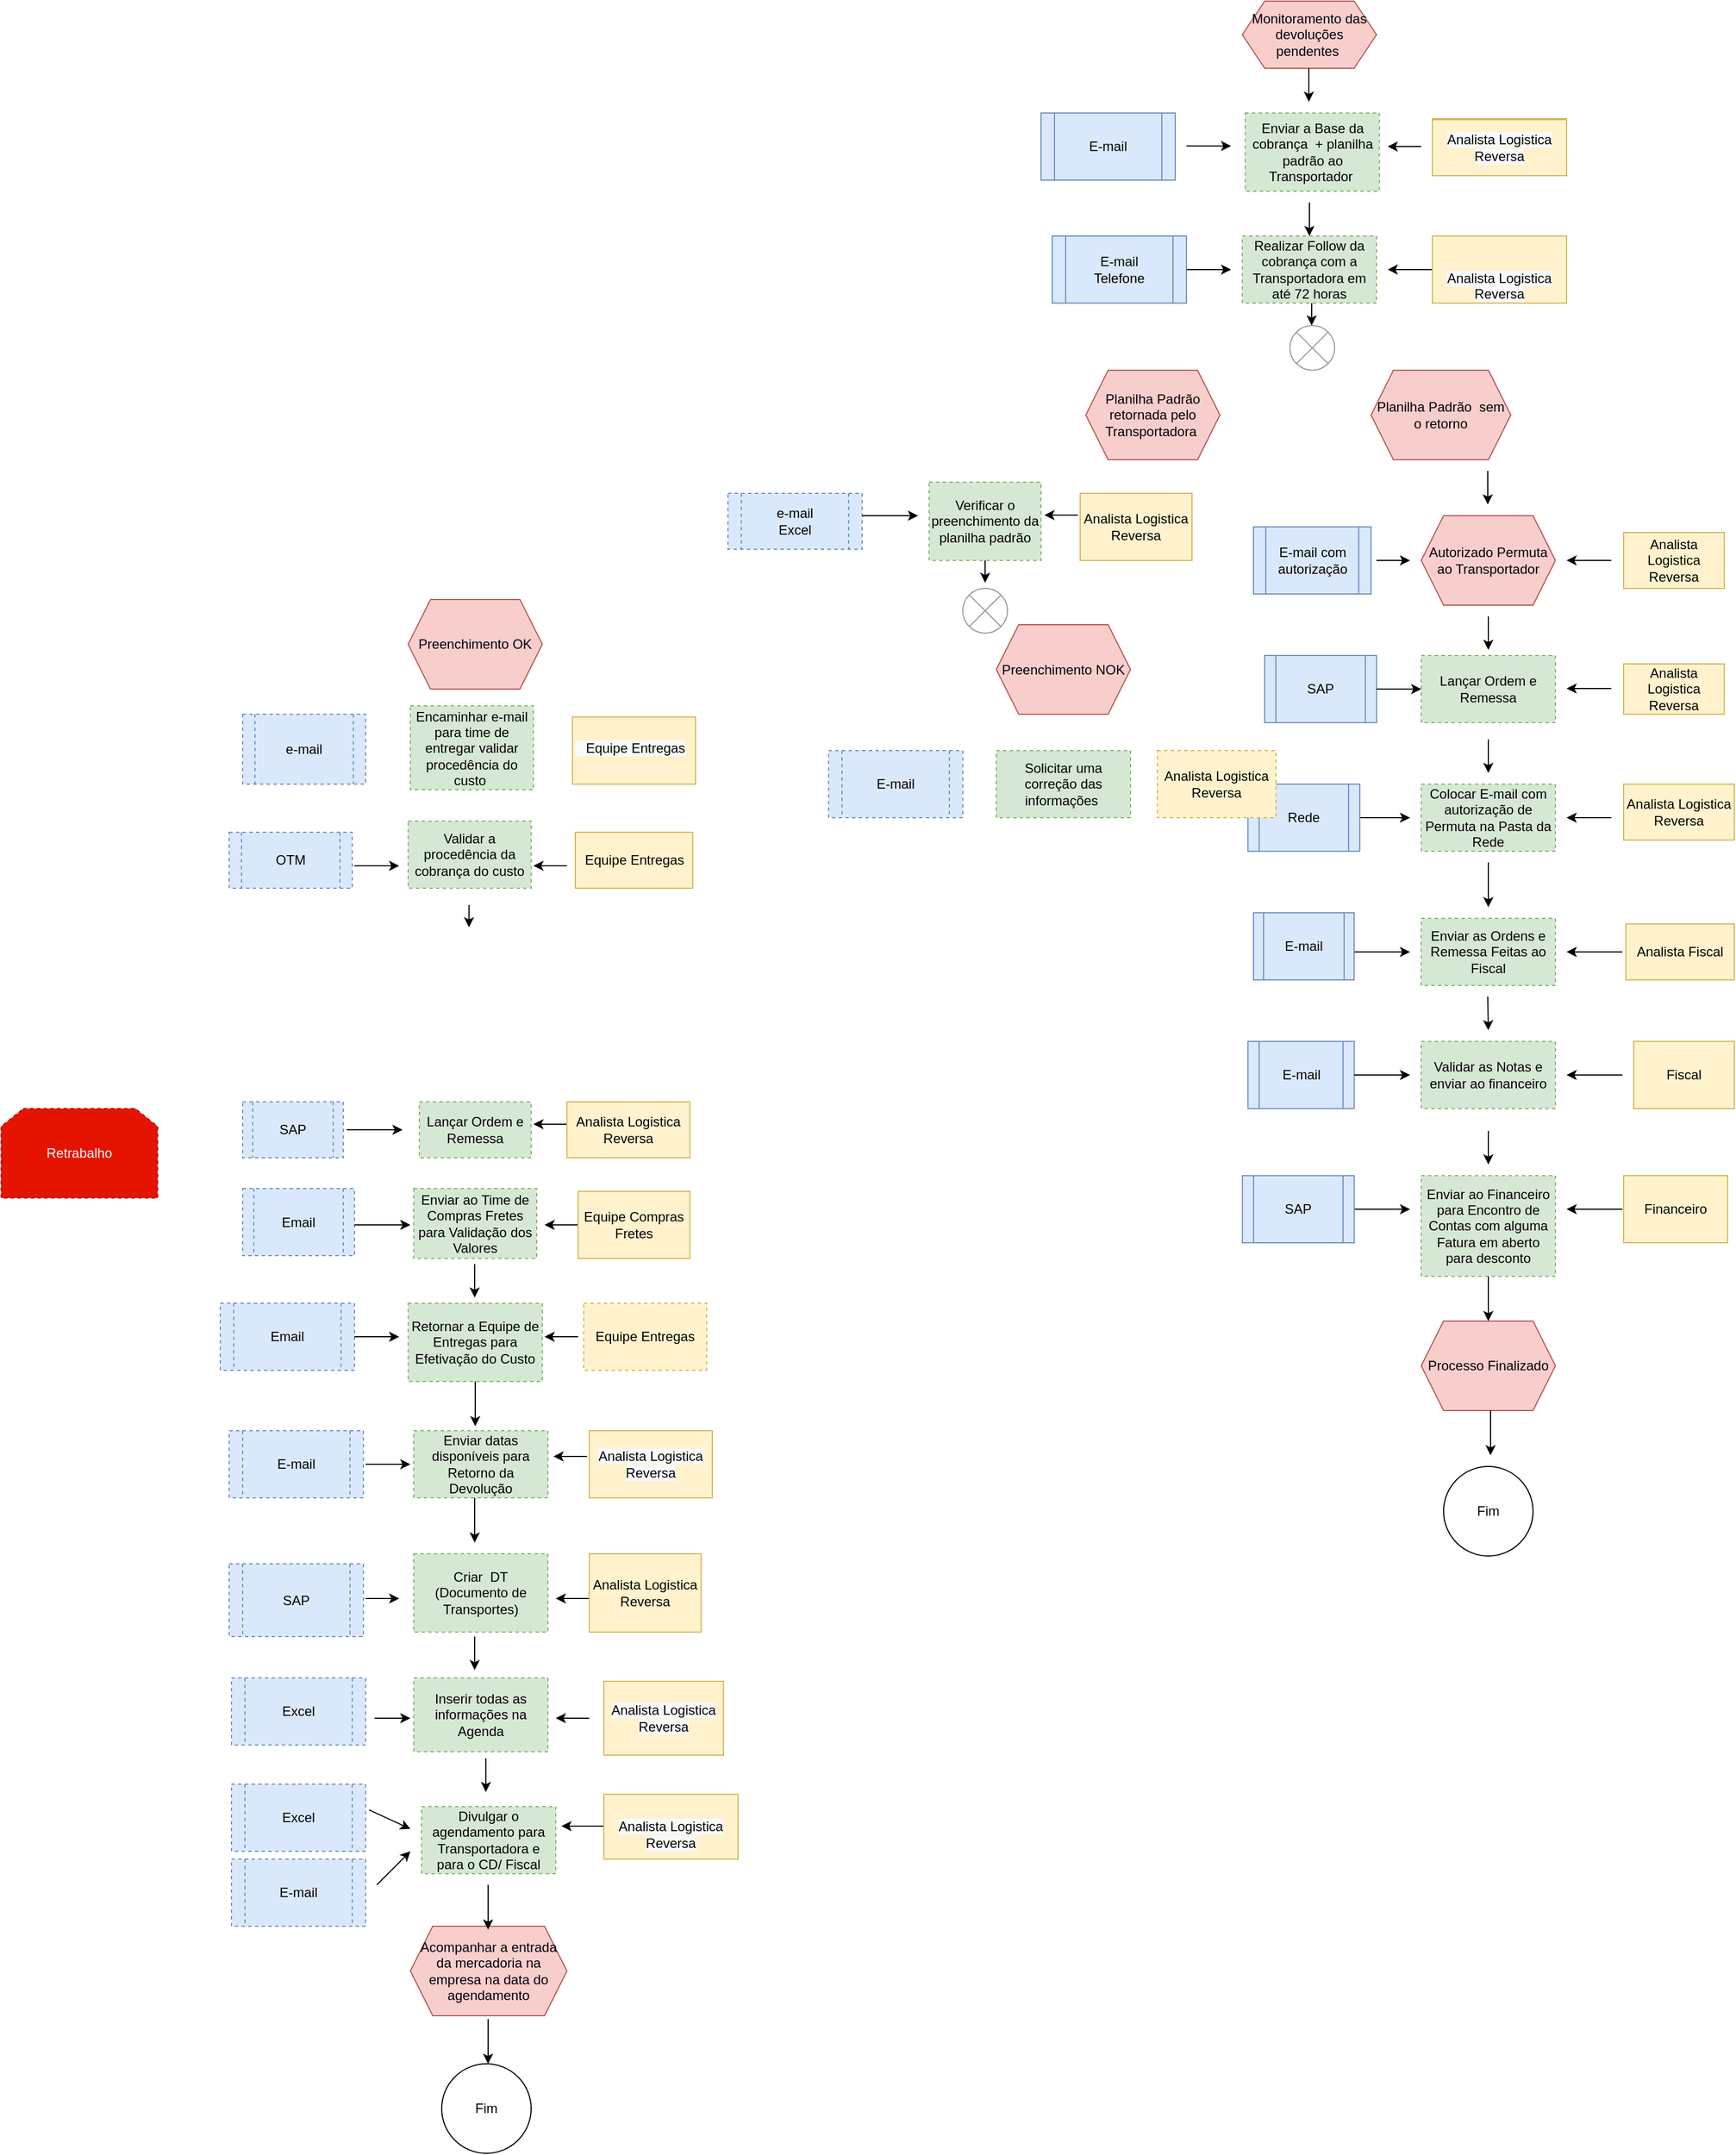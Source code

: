 <mxfile version="15.7.2" type="github" pages="3">
  <diagram id="C5RBs43oDa-KdzZeNtuy" name="Visão 1">
    <mxGraphModel dx="1695" dy="527" grid="1" gridSize="10" guides="1" tooltips="1" connect="1" arrows="1" fold="1" page="1" pageScale="1" pageWidth="827" pageHeight="1169" math="0" shadow="0">
      <root>
        <mxCell id="WIyWlLk6GJQsqaUBKTNV-0" />
        <mxCell id="WIyWlLk6GJQsqaUBKTNV-1" parent="WIyWlLk6GJQsqaUBKTNV-0" />
        <mxCell id="loBwQ56x5LxqGYdifCyA-57" value="" style="shape=sumEllipse;perimeter=ellipsePerimeter;whiteSpace=wrap;html=1;backgroundOutline=1;strokeColor=#999999;" parent="WIyWlLk6GJQsqaUBKTNV-1" vertex="1">
          <mxGeometry x="412.57" y="300" width="40" height="40" as="geometry" />
        </mxCell>
        <mxCell id="loBwQ56x5LxqGYdifCyA-61" value="" style="endArrow=classic;html=1;rounded=0;" parent="WIyWlLk6GJQsqaUBKTNV-1" edge="1">
          <mxGeometry width="50" height="50" relative="1" as="geometry">
            <mxPoint x="589.5" y="430" as="sourcePoint" />
            <mxPoint x="589.5" y="460" as="targetPoint" />
          </mxGeometry>
        </mxCell>
        <mxCell id="loBwQ56x5LxqGYdifCyA-63" value="Autorizado Permuta ao Transportador" style="shape=hexagon;perimeter=hexagonPerimeter2;whiteSpace=wrap;html=1;fixedSize=1;strokeColor=#b85450;fillColor=#f8cecc;" parent="WIyWlLk6GJQsqaUBKTNV-1" vertex="1">
          <mxGeometry x="530" y="470" width="120" height="80" as="geometry" />
        </mxCell>
        <mxCell id="loBwQ56x5LxqGYdifCyA-64" value="" style="endArrow=classic;html=1;rounded=0;" parent="WIyWlLk6GJQsqaUBKTNV-1" edge="1">
          <mxGeometry width="50" height="50" relative="1" as="geometry">
            <mxPoint x="590" y="560" as="sourcePoint" />
            <mxPoint x="590" y="590" as="targetPoint" />
          </mxGeometry>
        </mxCell>
        <mxCell id="loBwQ56x5LxqGYdifCyA-65" value="Lançar Ordem e Remessa" style="rounded=0;whiteSpace=wrap;html=1;strokeColor=#82b366;dashed=1;fillColor=#d5e8d4;" parent="WIyWlLk6GJQsqaUBKTNV-1" vertex="1">
          <mxGeometry x="530" y="595" width="120" height="60" as="geometry" />
        </mxCell>
        <mxCell id="loBwQ56x5LxqGYdifCyA-66" value="Analista Logistica Reversa" style="rounded=0;whiteSpace=wrap;html=1;strokeColor=#d6b656;fillColor=#fff2cc;" parent="WIyWlLk6GJQsqaUBKTNV-1" vertex="1">
          <mxGeometry x="711" y="602.5" width="90" height="45" as="geometry" />
        </mxCell>
        <mxCell id="loBwQ56x5LxqGYdifCyA-67" value="SAP" style="shape=process;whiteSpace=wrap;html=1;backgroundOutline=1;strokeColor=#6c8ebf;fillColor=#dae8fc;" parent="WIyWlLk6GJQsqaUBKTNV-1" vertex="1">
          <mxGeometry x="390" y="595" width="100" height="60" as="geometry" />
        </mxCell>
        <mxCell id="loBwQ56x5LxqGYdifCyA-68" value="" style="endArrow=classic;html=1;rounded=0;" parent="WIyWlLk6GJQsqaUBKTNV-1" edge="1">
          <mxGeometry width="50" height="50" relative="1" as="geometry">
            <mxPoint x="700" y="624.5" as="sourcePoint" />
            <mxPoint x="660" y="624.5" as="targetPoint" />
          </mxGeometry>
        </mxCell>
        <mxCell id="loBwQ56x5LxqGYdifCyA-69" value="" style="endArrow=classic;html=1;rounded=0;entryX=0;entryY=0.5;entryDx=0;entryDy=0;" parent="WIyWlLk6GJQsqaUBKTNV-1" target="loBwQ56x5LxqGYdifCyA-65" edge="1">
          <mxGeometry width="50" height="50" relative="1" as="geometry">
            <mxPoint x="490" y="625" as="sourcePoint" />
            <mxPoint x="520" y="625" as="targetPoint" />
          </mxGeometry>
        </mxCell>
        <mxCell id="loBwQ56x5LxqGYdifCyA-70" value="Analista Logistica Reversa" style="rounded=0;whiteSpace=wrap;html=1;strokeColor=#d6b656;fillColor=#fff2cc;" parent="WIyWlLk6GJQsqaUBKTNV-1" vertex="1">
          <mxGeometry x="711" y="485" width="90" height="50" as="geometry" />
        </mxCell>
        <mxCell id="loBwQ56x5LxqGYdifCyA-71" value="" style="endArrow=classic;html=1;rounded=0;" parent="WIyWlLk6GJQsqaUBKTNV-1" edge="1">
          <mxGeometry width="50" height="50" relative="1" as="geometry">
            <mxPoint x="700" y="510" as="sourcePoint" />
            <mxPoint x="660" y="510" as="targetPoint" />
          </mxGeometry>
        </mxCell>
        <mxCell id="loBwQ56x5LxqGYdifCyA-72" value="E-mail com autorização" style="shape=process;whiteSpace=wrap;html=1;backgroundOutline=1;strokeColor=#6c8ebf;fillColor=#dae8fc;" parent="WIyWlLk6GJQsqaUBKTNV-1" vertex="1">
          <mxGeometry x="380" y="480" width="105.13" height="60" as="geometry" />
        </mxCell>
        <mxCell id="loBwQ56x5LxqGYdifCyA-73" value="" style="endArrow=classic;html=1;rounded=0;" parent="WIyWlLk6GJQsqaUBKTNV-1" edge="1">
          <mxGeometry width="50" height="50" relative="1" as="geometry">
            <mxPoint x="490" y="510" as="sourcePoint" />
            <mxPoint x="520" y="510" as="targetPoint" />
          </mxGeometry>
        </mxCell>
        <mxCell id="loBwQ56x5LxqGYdifCyA-74" value="" style="endArrow=classic;html=1;rounded=0;" parent="WIyWlLk6GJQsqaUBKTNV-1" edge="1">
          <mxGeometry width="50" height="50" relative="1" as="geometry">
            <mxPoint x="590" y="670" as="sourcePoint" />
            <mxPoint x="590" y="700" as="targetPoint" />
          </mxGeometry>
        </mxCell>
        <mxCell id="loBwQ56x5LxqGYdifCyA-75" value="Colocar E-mail com autorização de Permuta na Pasta da Rede" style="rounded=0;whiteSpace=wrap;html=1;strokeColor=#82b366;fillColor=#d5e8d4;dashed=1;" parent="WIyWlLk6GJQsqaUBKTNV-1" vertex="1">
          <mxGeometry x="530" y="710" width="120" height="60" as="geometry" />
        </mxCell>
        <mxCell id="loBwQ56x5LxqGYdifCyA-76" value="" style="endArrow=classic;html=1;rounded=0;" parent="WIyWlLk6GJQsqaUBKTNV-1" edge="1">
          <mxGeometry width="50" height="50" relative="1" as="geometry">
            <mxPoint x="700" y="740" as="sourcePoint" />
            <mxPoint x="660" y="740" as="targetPoint" />
          </mxGeometry>
        </mxCell>
        <mxCell id="loBwQ56x5LxqGYdifCyA-77" value="" style="endArrow=classic;html=1;rounded=0;" parent="WIyWlLk6GJQsqaUBKTNV-1" edge="1">
          <mxGeometry width="50" height="50" relative="1" as="geometry">
            <mxPoint x="470" y="740" as="sourcePoint" />
            <mxPoint x="520" y="740" as="targetPoint" />
          </mxGeometry>
        </mxCell>
        <mxCell id="loBwQ56x5LxqGYdifCyA-78" value="Analista Logistica Reversa" style="rounded=0;whiteSpace=wrap;html=1;strokeColor=#d6b656;fillColor=#fff2cc;" parent="WIyWlLk6GJQsqaUBKTNV-1" vertex="1">
          <mxGeometry x="711" y="710" width="99" height="50" as="geometry" />
        </mxCell>
        <mxCell id="loBwQ56x5LxqGYdifCyA-79" value="Rede" style="shape=process;whiteSpace=wrap;html=1;backgroundOutline=1;strokeColor=#6c8ebf;fillColor=#dae8fc;" parent="WIyWlLk6GJQsqaUBKTNV-1" vertex="1">
          <mxGeometry x="375.07" y="710" width="100" height="60" as="geometry" />
        </mxCell>
        <mxCell id="loBwQ56x5LxqGYdifCyA-80" value="" style="endArrow=classic;html=1;rounded=0;" parent="WIyWlLk6GJQsqaUBKTNV-1" edge="1">
          <mxGeometry width="50" height="50" relative="1" as="geometry">
            <mxPoint x="590" y="780" as="sourcePoint" />
            <mxPoint x="590" y="820" as="targetPoint" />
          </mxGeometry>
        </mxCell>
        <mxCell id="loBwQ56x5LxqGYdifCyA-81" value="Enviar as Ordens e Remessa Feitas ao Fiscal" style="rounded=0;whiteSpace=wrap;html=1;strokeColor=#82b366;dashed=1;fillColor=#d5e8d4;" parent="WIyWlLk6GJQsqaUBKTNV-1" vertex="1">
          <mxGeometry x="530" y="830" width="120" height="60" as="geometry" />
        </mxCell>
        <mxCell id="loBwQ56x5LxqGYdifCyA-82" value="" style="endArrow=classic;html=1;rounded=0;" parent="WIyWlLk6GJQsqaUBKTNV-1" edge="1">
          <mxGeometry width="50" height="50" relative="1" as="geometry">
            <mxPoint x="470" y="860" as="sourcePoint" />
            <mxPoint x="520" y="860" as="targetPoint" />
          </mxGeometry>
        </mxCell>
        <mxCell id="loBwQ56x5LxqGYdifCyA-83" value="" style="endArrow=classic;html=1;rounded=0;" parent="WIyWlLk6GJQsqaUBKTNV-1" edge="1">
          <mxGeometry width="50" height="50" relative="1" as="geometry">
            <mxPoint x="710" y="860" as="sourcePoint" />
            <mxPoint x="660" y="860" as="targetPoint" />
          </mxGeometry>
        </mxCell>
        <mxCell id="loBwQ56x5LxqGYdifCyA-84" value="Analista Fiscal" style="rounded=0;whiteSpace=wrap;html=1;strokeColor=#d6b656;fillColor=#fff2cc;" parent="WIyWlLk6GJQsqaUBKTNV-1" vertex="1">
          <mxGeometry x="713" y="835" width="97" height="50" as="geometry" />
        </mxCell>
        <mxCell id="loBwQ56x5LxqGYdifCyA-85" value="E-mail" style="shape=process;whiteSpace=wrap;html=1;backgroundOutline=1;strokeColor=#6c8ebf;fillColor=#dae8fc;" parent="WIyWlLk6GJQsqaUBKTNV-1" vertex="1">
          <mxGeometry x="380" y="825" width="90" height="60" as="geometry" />
        </mxCell>
        <mxCell id="loBwQ56x5LxqGYdifCyA-86" value="" style="endArrow=classic;html=1;rounded=0;" parent="WIyWlLk6GJQsqaUBKTNV-1" edge="1">
          <mxGeometry width="50" height="50" relative="1" as="geometry">
            <mxPoint x="589.5" y="900" as="sourcePoint" />
            <mxPoint x="590" y="930" as="targetPoint" />
          </mxGeometry>
        </mxCell>
        <mxCell id="loBwQ56x5LxqGYdifCyA-87" value="Validar as Notas e enviar ao financeiro" style="rounded=0;whiteSpace=wrap;html=1;strokeColor=#82b366;fillColor=#d5e8d4;dashed=1;" parent="WIyWlLk6GJQsqaUBKTNV-1" vertex="1">
          <mxGeometry x="530" y="940" width="120" height="60" as="geometry" />
        </mxCell>
        <mxCell id="loBwQ56x5LxqGYdifCyA-88" value="Fiscal" style="rounded=0;whiteSpace=wrap;html=1;strokeColor=#d6b656;fillColor=#fff2cc;" parent="WIyWlLk6GJQsqaUBKTNV-1" vertex="1">
          <mxGeometry x="720" y="940" width="90" height="60" as="geometry" />
        </mxCell>
        <mxCell id="loBwQ56x5LxqGYdifCyA-89" value="E-mail" style="shape=process;whiteSpace=wrap;html=1;backgroundOutline=1;strokeColor=#6c8ebf;fillColor=#dae8fc;" parent="WIyWlLk6GJQsqaUBKTNV-1" vertex="1">
          <mxGeometry x="375.07" y="940" width="95" height="60" as="geometry" />
        </mxCell>
        <mxCell id="loBwQ56x5LxqGYdifCyA-90" value="" style="endArrow=classic;html=1;rounded=0;" parent="WIyWlLk6GJQsqaUBKTNV-1" edge="1">
          <mxGeometry width="50" height="50" relative="1" as="geometry">
            <mxPoint x="710" y="970" as="sourcePoint" />
            <mxPoint x="660" y="970" as="targetPoint" />
          </mxGeometry>
        </mxCell>
        <mxCell id="loBwQ56x5LxqGYdifCyA-91" value="" style="endArrow=classic;html=1;rounded=0;" parent="WIyWlLk6GJQsqaUBKTNV-1" edge="1">
          <mxGeometry width="50" height="50" relative="1" as="geometry">
            <mxPoint x="470" y="970" as="sourcePoint" />
            <mxPoint x="520" y="970" as="targetPoint" />
          </mxGeometry>
        </mxCell>
        <mxCell id="loBwQ56x5LxqGYdifCyA-92" value="" style="endArrow=classic;html=1;rounded=0;" parent="WIyWlLk6GJQsqaUBKTNV-1" edge="1">
          <mxGeometry width="50" height="50" relative="1" as="geometry">
            <mxPoint x="590" y="1020" as="sourcePoint" />
            <mxPoint x="590" y="1050" as="targetPoint" />
          </mxGeometry>
        </mxCell>
        <mxCell id="loBwQ56x5LxqGYdifCyA-93" value="" style="endArrow=classic;html=1;rounded=0;" parent="WIyWlLk6GJQsqaUBKTNV-1" edge="1">
          <mxGeometry width="50" height="50" relative="1" as="geometry">
            <mxPoint x="710" y="1090" as="sourcePoint" />
            <mxPoint x="660" y="1090" as="targetPoint" />
          </mxGeometry>
        </mxCell>
        <mxCell id="loBwQ56x5LxqGYdifCyA-94" value="" style="endArrow=classic;html=1;rounded=0;" parent="WIyWlLk6GJQsqaUBKTNV-1" edge="1">
          <mxGeometry width="50" height="50" relative="1" as="geometry">
            <mxPoint x="470" y="1090" as="sourcePoint" />
            <mxPoint x="520" y="1090" as="targetPoint" />
          </mxGeometry>
        </mxCell>
        <mxCell id="loBwQ56x5LxqGYdifCyA-95" value="Financeiro" style="rounded=0;whiteSpace=wrap;html=1;strokeColor=#d6b656;fillColor=#fff2cc;" parent="WIyWlLk6GJQsqaUBKTNV-1" vertex="1">
          <mxGeometry x="711" y="1060" width="93" height="60" as="geometry" />
        </mxCell>
        <mxCell id="loBwQ56x5LxqGYdifCyA-96" value="SAP" style="shape=process;whiteSpace=wrap;html=1;backgroundOutline=1;strokeColor=#6c8ebf;fillColor=#dae8fc;" parent="WIyWlLk6GJQsqaUBKTNV-1" vertex="1">
          <mxGeometry x="370.07" y="1060" width="100" height="60" as="geometry" />
        </mxCell>
        <mxCell id="zTomdQX7B3oOg1DRpIoz-4" value="&lt;font style=&quot;vertical-align: inherit&quot;&gt;&lt;font style=&quot;vertical-align: inherit&quot;&gt;&lt;font style=&quot;vertical-align: inherit&quot;&gt;&lt;font style=&quot;vertical-align: inherit&quot;&gt;&lt;font style=&quot;vertical-align: inherit&quot;&gt;&lt;font style=&quot;vertical-align: inherit&quot;&gt;Monitoramento das devoluções pendentes&amp;nbsp;&lt;/font&gt;&lt;/font&gt;&lt;/font&gt;&lt;/font&gt;&lt;/font&gt;&lt;/font&gt;" style="shape=hexagon;perimeter=hexagonPerimeter2;whiteSpace=wrap;html=1;fixedSize=1;fillColor=#f8cecc;strokeColor=#b85450;" parent="WIyWlLk6GJQsqaUBKTNV-1" vertex="1">
          <mxGeometry x="370" y="10" width="120" height="60" as="geometry" />
        </mxCell>
        <mxCell id="zTomdQX7B3oOg1DRpIoz-10" value="" style="endArrow=classic;html=1;rounded=0;" parent="WIyWlLk6GJQsqaUBKTNV-1" edge="1">
          <mxGeometry width="50" height="50" relative="1" as="geometry">
            <mxPoint x="429.5" y="70" as="sourcePoint" />
            <mxPoint x="429.5" y="100" as="targetPoint" />
          </mxGeometry>
        </mxCell>
        <mxCell id="zTomdQX7B3oOg1DRpIoz-13" value="&lt;font style=&quot;vertical-align: inherit&quot;&gt;&lt;font style=&quot;vertical-align: inherit&quot;&gt;&lt;font style=&quot;vertical-align: inherit&quot;&gt;&lt;font style=&quot;vertical-align: inherit&quot;&gt;&lt;font style=&quot;vertical-align: inherit&quot;&gt;&lt;font style=&quot;vertical-align: inherit&quot;&gt;Enviar a Base da cobrança&amp;nbsp; + planilha padrão ao Transportador&amp;nbsp;&lt;/font&gt;&lt;/font&gt;&lt;/font&gt;&lt;/font&gt;&lt;/font&gt;&lt;/font&gt;" style="rounded=0;whiteSpace=wrap;html=1;dashed=1;fillColor=#d5e8d4;strokeColor=#82b366;" parent="WIyWlLk6GJQsqaUBKTNV-1" vertex="1">
          <mxGeometry x="372.57" y="110" width="120" height="70" as="geometry" />
        </mxCell>
        <mxCell id="zTomdQX7B3oOg1DRpIoz-19" value="" style="endArrow=classic;html=1;rounded=0;" parent="WIyWlLk6GJQsqaUBKTNV-1" edge="1">
          <mxGeometry width="50" height="50" relative="1" as="geometry">
            <mxPoint x="432.07" y="280" as="sourcePoint" />
            <mxPoint x="432" y="300" as="targetPoint" />
          </mxGeometry>
        </mxCell>
        <mxCell id="zTomdQX7B3oOg1DRpIoz-21" value="" style="endArrow=classic;html=1;rounded=0;" parent="WIyWlLk6GJQsqaUBKTNV-1" edge="1">
          <mxGeometry width="50" height="50" relative="1" as="geometry">
            <mxPoint x="320" y="139.5" as="sourcePoint" />
            <mxPoint x="360" y="139.5" as="targetPoint" />
          </mxGeometry>
        </mxCell>
        <mxCell id="zTomdQX7B3oOg1DRpIoz-23" value="&#xa;&#xa;&lt;span style=&quot;color: rgb(0, 0, 0); font-family: helvetica; font-size: 12px; font-style: normal; font-weight: 400; letter-spacing: normal; text-align: center; text-indent: 0px; text-transform: none; word-spacing: 0px; background-color: rgb(248, 249, 250); display: inline; float: none;&quot;&gt;Analista Logistica Reversa&lt;/span&gt;&#xa;&#xa;" style="rounded=0;whiteSpace=wrap;html=1;fillColor=#fff2cc;strokeColor=#d6b656;" parent="WIyWlLk6GJQsqaUBKTNV-1" vertex="1">
          <mxGeometry x="540" y="115" width="120" height="50" as="geometry" />
        </mxCell>
        <mxCell id="zTomdQX7B3oOg1DRpIoz-25" value="&lt;font style=&quot;vertical-align: inherit&quot;&gt;&lt;font style=&quot;vertical-align: inherit&quot;&gt;E-mail&lt;/font&gt;&lt;/font&gt;" style="shape=process;whiteSpace=wrap;html=1;backgroundOutline=1;fillColor=#dae8fc;strokeColor=#6c8ebf;" parent="WIyWlLk6GJQsqaUBKTNV-1" vertex="1">
          <mxGeometry x="190" y="110" width="120" height="60" as="geometry" />
        </mxCell>
        <mxCell id="zTomdQX7B3oOg1DRpIoz-26" value="" style="endArrow=classic;html=1;rounded=0;" parent="WIyWlLk6GJQsqaUBKTNV-1" edge="1">
          <mxGeometry width="50" height="50" relative="1" as="geometry">
            <mxPoint x="530" y="140" as="sourcePoint" />
            <mxPoint x="500" y="140" as="targetPoint" />
          </mxGeometry>
        </mxCell>
        <mxCell id="zTomdQX7B3oOg1DRpIoz-27" value="" style="endArrow=classic;html=1;rounded=0;" parent="WIyWlLk6GJQsqaUBKTNV-1" edge="1">
          <mxGeometry width="50" height="50" relative="1" as="geometry">
            <mxPoint x="430" y="190" as="sourcePoint" />
            <mxPoint x="430" y="220" as="targetPoint" />
          </mxGeometry>
        </mxCell>
        <mxCell id="zTomdQX7B3oOg1DRpIoz-28" value="&lt;font style=&quot;vertical-align: inherit&quot;&gt;&lt;font style=&quot;vertical-align: inherit&quot;&gt;Realizar Follow da cobrança com a Transportadora em até 72 horas&lt;/font&gt;&lt;/font&gt;" style="rounded=0;whiteSpace=wrap;html=1;dashed=1;fillColor=#d5e8d4;strokeColor=#82b366;" parent="WIyWlLk6GJQsqaUBKTNV-1" vertex="1">
          <mxGeometry x="370" y="220" width="120" height="60" as="geometry" />
        </mxCell>
        <mxCell id="zTomdQX7B3oOg1DRpIoz-29" value="" style="endArrow=classic;html=1;rounded=0;" parent="WIyWlLk6GJQsqaUBKTNV-1" edge="1">
          <mxGeometry width="50" height="50" relative="1" as="geometry">
            <mxPoint x="540" y="250" as="sourcePoint" />
            <mxPoint x="500" y="250" as="targetPoint" />
          </mxGeometry>
        </mxCell>
        <mxCell id="zTomdQX7B3oOg1DRpIoz-30" value="" style="endArrow=classic;html=1;rounded=0;" parent="WIyWlLk6GJQsqaUBKTNV-1" edge="1">
          <mxGeometry width="50" height="50" relative="1" as="geometry">
            <mxPoint x="320" y="250" as="sourcePoint" />
            <mxPoint x="360" y="250" as="targetPoint" />
          </mxGeometry>
        </mxCell>
        <mxCell id="zTomdQX7B3oOg1DRpIoz-31" value="&lt;br&gt;&lt;br&gt;&lt;br style=&quot;color: rgb(0 , 0 , 0) ; font-family: &amp;#34;helvetica&amp;#34; ; font-size: 12px ; font-style: normal ; font-weight: 400 ; letter-spacing: normal ; text-align: center ; text-indent: 0px ; text-transform: none ; word-spacing: 0px ; background-color: rgb(248 , 249 , 250)&quot;&gt;&lt;span style=&quot;color: rgb(0 , 0 , 0) ; font-size: 12px ; font-style: normal ; font-weight: 400 ; letter-spacing: normal ; text-align: center ; text-indent: 0px ; text-transform: none ; word-spacing: 0px ; font-family: &amp;#34;helvetica&amp;#34; ; background-color: rgb(248 , 249 , 250) ; display: inline ; float: none&quot;&gt;Analista Logistica Reversa&lt;/span&gt;&lt;br style=&quot;color: rgb(0 , 0 , 0) ; font-family: &amp;#34;helvetica&amp;#34; ; font-size: 12px ; font-style: normal ; font-weight: 400 ; letter-spacing: normal ; text-align: center ; text-indent: 0px ; text-transform: none ; word-spacing: 0px ; background-color: rgb(248 , 249 , 250)&quot;&gt;&lt;br&gt;" style="rounded=0;whiteSpace=wrap;html=1;fillColor=#fff2cc;strokeColor=#d6b656;" parent="WIyWlLk6GJQsqaUBKTNV-1" vertex="1">
          <mxGeometry x="540" y="220" width="120" height="60" as="geometry" />
        </mxCell>
        <mxCell id="zTomdQX7B3oOg1DRpIoz-32" value="E-mail&lt;br&gt;Telefone" style="shape=process;whiteSpace=wrap;html=1;backgroundOutline=1;fillColor=#dae8fc;strokeColor=#6c8ebf;" parent="WIyWlLk6GJQsqaUBKTNV-1" vertex="1">
          <mxGeometry x="200" y="220" width="120" height="60" as="geometry" />
        </mxCell>
        <mxCell id="zTomdQX7B3oOg1DRpIoz-34" value="&lt;font style=&quot;vertical-align: inherit&quot;&gt;&lt;font style=&quot;vertical-align: inherit&quot;&gt;&lt;font style=&quot;vertical-align: inherit&quot;&gt;&lt;font style=&quot;vertical-align: inherit&quot;&gt;Verificar o preenchimento da planilha padrão&lt;/font&gt;&lt;/font&gt;&lt;/font&gt;&lt;/font&gt;" style="rounded=0;whiteSpace=wrap;html=1;dashed=1;fillColor=#d5e8d4;strokeColor=#82b366;" parent="WIyWlLk6GJQsqaUBKTNV-1" vertex="1">
          <mxGeometry x="90" y="440" width="100" height="70" as="geometry" />
        </mxCell>
        <mxCell id="zTomdQX7B3oOg1DRpIoz-36" value="Validar a procedência da cobrança do custo" style="rounded=0;whiteSpace=wrap;html=1;dashed=1;fillColor=#d5e8d4;strokeColor=#82b366;" parent="WIyWlLk6GJQsqaUBKTNV-1" vertex="1">
          <mxGeometry x="-376" y="743" width="110" height="60" as="geometry" />
        </mxCell>
        <mxCell id="zTomdQX7B3oOg1DRpIoz-38" value="&lt;font style=&quot;vertical-align: inherit&quot;&gt;&lt;font style=&quot;vertical-align: inherit&quot;&gt;&lt;font style=&quot;vertical-align: inherit&quot;&gt;&lt;font style=&quot;vertical-align: inherit&quot;&gt;e-mail &lt;/font&gt;&lt;/font&gt;&lt;br&gt;&lt;font style=&quot;vertical-align: inherit&quot;&gt;&lt;font style=&quot;vertical-align: inherit&quot;&gt;Excel&lt;/font&gt;&lt;/font&gt;&lt;br&gt;&lt;/font&gt;&lt;/font&gt;" style="shape=process;whiteSpace=wrap;html=1;backgroundOutline=1;dashed=1;fillColor=#dae8fc;strokeColor=#6c8ebf;" parent="WIyWlLk6GJQsqaUBKTNV-1" vertex="1">
          <mxGeometry x="-90" y="450" width="120" height="50" as="geometry" />
        </mxCell>
        <mxCell id="zTomdQX7B3oOg1DRpIoz-40" value="OTM" style="shape=process;whiteSpace=wrap;html=1;backgroundOutline=1;dashed=1;fillColor=#dae8fc;strokeColor=#6c8ebf;" parent="WIyWlLk6GJQsqaUBKTNV-1" vertex="1">
          <mxGeometry x="-536" y="753" width="110" height="50" as="geometry" />
        </mxCell>
        <mxCell id="zTomdQX7B3oOg1DRpIoz-41" value="" style="endArrow=classic;html=1;rounded=0;" parent="WIyWlLk6GJQsqaUBKTNV-1" edge="1">
          <mxGeometry width="50" height="50" relative="1" as="geometry">
            <mxPoint x="-321.59" y="818" as="sourcePoint" />
            <mxPoint x="-321.59" y="838" as="targetPoint" />
            <Array as="points">
              <mxPoint x="-321.59" y="838" />
            </Array>
          </mxGeometry>
        </mxCell>
        <mxCell id="zTomdQX7B3oOg1DRpIoz-43" value="Lançar Ordem e Remessa" style="rounded=0;whiteSpace=wrap;html=1;dashed=1;fillColor=#d5e8d4;strokeColor=#82b366;" parent="WIyWlLk6GJQsqaUBKTNV-1" vertex="1">
          <mxGeometry x="-366" y="994" width="100" height="50" as="geometry" />
        </mxCell>
        <mxCell id="zTomdQX7B3oOg1DRpIoz-45" value="SAP" style="shape=process;whiteSpace=wrap;html=1;backgroundOutline=1;dashed=1;fillColor=#dae8fc;strokeColor=#6c8ebf;" parent="WIyWlLk6GJQsqaUBKTNV-1" vertex="1">
          <mxGeometry x="-524" y="994" width="90" height="50" as="geometry" />
        </mxCell>
        <mxCell id="zTomdQX7B3oOg1DRpIoz-47" value="Enviar ao Time de Compras Fretes para Validação dos Valores" style="rounded=0;whiteSpace=wrap;html=1;dashed=1;fillColor=#d5e8d4;strokeColor=#82b366;" parent="WIyWlLk6GJQsqaUBKTNV-1" vertex="1">
          <mxGeometry x="-371" y="1071.5" width="110" height="62.5" as="geometry" />
        </mxCell>
        <mxCell id="zTomdQX7B3oOg1DRpIoz-50" value="Email" style="shape=process;whiteSpace=wrap;html=1;backgroundOutline=1;dashed=1;fillColor=#dae8fc;strokeColor=#6c8ebf;" parent="WIyWlLk6GJQsqaUBKTNV-1" vertex="1">
          <mxGeometry x="-524" y="1071.5" width="100" height="60" as="geometry" />
        </mxCell>
        <mxCell id="zTomdQX7B3oOg1DRpIoz-51" value="" style="endArrow=classic;html=1;rounded=0;" parent="WIyWlLk6GJQsqaUBKTNV-1" edge="1">
          <mxGeometry width="50" height="50" relative="1" as="geometry">
            <mxPoint x="-316.5" y="1139" as="sourcePoint" />
            <mxPoint x="-316.5" y="1169" as="targetPoint" />
            <Array as="points" />
          </mxGeometry>
        </mxCell>
        <mxCell id="zTomdQX7B3oOg1DRpIoz-52" value="Enviar datas disponíveis para Retorno da Devolução" style="rounded=0;whiteSpace=wrap;html=1;dashed=1;fillColor=#d5e8d4;strokeColor=#82b366;" parent="WIyWlLk6GJQsqaUBKTNV-1" vertex="1">
          <mxGeometry x="-371" y="1288" width="120" height="60" as="geometry" />
        </mxCell>
        <mxCell id="zTomdQX7B3oOg1DRpIoz-53" value="" style="endArrow=classic;html=1;rounded=0;" parent="WIyWlLk6GJQsqaUBKTNV-1" edge="1">
          <mxGeometry width="50" height="50" relative="1" as="geometry">
            <mxPoint x="-414" y="1318" as="sourcePoint" />
            <mxPoint x="-374" y="1318" as="targetPoint" />
          </mxGeometry>
        </mxCell>
        <mxCell id="zTomdQX7B3oOg1DRpIoz-54" value="E-mail" style="shape=process;whiteSpace=wrap;html=1;backgroundOutline=1;dashed=1;fillColor=#dae8fc;strokeColor=#6c8ebf;" parent="WIyWlLk6GJQsqaUBKTNV-1" vertex="1">
          <mxGeometry x="-536" y="1288" width="120" height="60" as="geometry" />
        </mxCell>
        <mxCell id="zTomdQX7B3oOg1DRpIoz-57" value="&lt;font style=&quot;vertical-align: inherit&quot;&gt;&lt;font style=&quot;vertical-align: inherit&quot;&gt;Criar&amp;nbsp; DT &lt;/font&gt;&lt;/font&gt;&lt;br&gt;&lt;font style=&quot;vertical-align: inherit&quot;&gt;&lt;font style=&quot;vertical-align: inherit&quot;&gt;(Documento de Transportes)&lt;/font&gt;&lt;/font&gt;" style="rounded=0;whiteSpace=wrap;html=1;dashed=1;fillColor=#d5e8d4;strokeColor=#82b366;" parent="WIyWlLk6GJQsqaUBKTNV-1" vertex="1">
          <mxGeometry x="-371" y="1398" width="120" height="70" as="geometry" />
        </mxCell>
        <mxCell id="zTomdQX7B3oOg1DRpIoz-58" value="Enviar ao Financeiro para Encontro de Contas com alguma Fatura em aberto para desconto" style="rounded=0;whiteSpace=wrap;html=1;dashed=1;fillColor=#d5e8d4;strokeColor=#82b366;" parent="WIyWlLk6GJQsqaUBKTNV-1" vertex="1">
          <mxGeometry x="530" y="1060" width="120" height="90" as="geometry" />
        </mxCell>
        <mxCell id="zTomdQX7B3oOg1DRpIoz-60" value="" style="endArrow=classic;html=1;rounded=0;" parent="WIyWlLk6GJQsqaUBKTNV-1" edge="1">
          <mxGeometry width="50" height="50" relative="1" as="geometry">
            <mxPoint x="-414" y="1438" as="sourcePoint" />
            <mxPoint x="-384" y="1438" as="targetPoint" />
          </mxGeometry>
        </mxCell>
        <mxCell id="zTomdQX7B3oOg1DRpIoz-61" value="SAP" style="shape=process;whiteSpace=wrap;html=1;backgroundOutline=1;dashed=1;fillColor=#dae8fc;strokeColor=#6c8ebf;" parent="WIyWlLk6GJQsqaUBKTNV-1" vertex="1">
          <mxGeometry x="-536" y="1407" width="120" height="65" as="geometry" />
        </mxCell>
        <mxCell id="A_0m4g-BoMBMMd5jmmKL-0" value="" style="endArrow=classic;html=1;rounded=0;" parent="WIyWlLk6GJQsqaUBKTNV-1" edge="1">
          <mxGeometry width="50" height="50" relative="1" as="geometry">
            <mxPoint x="-316.5" y="1472" as="sourcePoint" />
            <mxPoint x="-316.5" y="1502" as="targetPoint" />
          </mxGeometry>
        </mxCell>
        <mxCell id="A_0m4g-BoMBMMd5jmmKL-1" value="Inserir todas as informações na Agenda" style="rounded=0;whiteSpace=wrap;html=1;dashed=1;fillColor=#d5e8d4;strokeColor=#82b366;" parent="WIyWlLk6GJQsqaUBKTNV-1" vertex="1">
          <mxGeometry x="-371" y="1509" width="120" height="66" as="geometry" />
        </mxCell>
        <mxCell id="A_0m4g-BoMBMMd5jmmKL-2" value="" style="endArrow=classic;html=1;rounded=0;" parent="WIyWlLk6GJQsqaUBKTNV-1" edge="1">
          <mxGeometry width="50" height="50" relative="1" as="geometry">
            <mxPoint x="-406" y="1545" as="sourcePoint" />
            <mxPoint x="-374" y="1545" as="targetPoint" />
          </mxGeometry>
        </mxCell>
        <mxCell id="A_0m4g-BoMBMMd5jmmKL-3" value="Excel" style="shape=process;whiteSpace=wrap;html=1;backgroundOutline=1;dashed=1;fillColor=#dae8fc;strokeColor=#6c8ebf;" parent="WIyWlLk6GJQsqaUBKTNV-1" vertex="1">
          <mxGeometry x="-534" y="1509" width="120" height="60" as="geometry" />
        </mxCell>
        <mxCell id="A_0m4g-BoMBMMd5jmmKL-4" value="" style="endArrow=classic;html=1;rounded=0;" parent="WIyWlLk6GJQsqaUBKTNV-1" edge="1">
          <mxGeometry width="50" height="50" relative="1" as="geometry">
            <mxPoint x="-306.5" y="1581" as="sourcePoint" />
            <mxPoint x="-306.5" y="1611" as="targetPoint" />
          </mxGeometry>
        </mxCell>
        <mxCell id="A_0m4g-BoMBMMd5jmmKL-5" value="Divulgar o agendamento para Transportadora e para o CD/ Fiscal" style="rounded=0;whiteSpace=wrap;html=1;dashed=1;fillColor=#d5e8d4;strokeColor=#82b366;" parent="WIyWlLk6GJQsqaUBKTNV-1" vertex="1">
          <mxGeometry x="-364" y="1624" width="120" height="60" as="geometry" />
        </mxCell>
        <mxCell id="A_0m4g-BoMBMMd5jmmKL-7" value="Excel&lt;br&gt;" style="shape=process;whiteSpace=wrap;html=1;backgroundOutline=1;dashed=1;fillColor=#dae8fc;strokeColor=#6c8ebf;" parent="WIyWlLk6GJQsqaUBKTNV-1" vertex="1">
          <mxGeometry x="-534" y="1604" width="120" height="60" as="geometry" />
        </mxCell>
        <mxCell id="rxdHZQZyJXA-zpsNMdDn-0" value="Processo Finalizado" style="shape=hexagon;perimeter=hexagonPerimeter2;whiteSpace=wrap;html=1;fixedSize=1;fillColor=#f8cecc;strokeColor=#b85450;" parent="WIyWlLk6GJQsqaUBKTNV-1" vertex="1">
          <mxGeometry x="530" y="1190" width="120" height="80" as="geometry" />
        </mxCell>
        <mxCell id="rxdHZQZyJXA-zpsNMdDn-1" value="Fim" style="ellipse;whiteSpace=wrap;html=1;aspect=fixed;" parent="WIyWlLk6GJQsqaUBKTNV-1" vertex="1">
          <mxGeometry x="550" y="1320" width="80" height="80" as="geometry" />
        </mxCell>
        <mxCell id="rxdHZQZyJXA-zpsNMdDn-2" value="Acompanhar a entrada da mercadoria na empresa na data do agendamento" style="shape=hexagon;perimeter=hexagonPerimeter2;whiteSpace=wrap;html=1;fixedSize=1;fillColor=#f8cecc;strokeColor=#b85450;" parent="WIyWlLk6GJQsqaUBKTNV-1" vertex="1">
          <mxGeometry x="-374" y="1731" width="140" height="80" as="geometry" />
        </mxCell>
        <mxCell id="rxdHZQZyJXA-zpsNMdDn-3" value="Fim" style="ellipse;whiteSpace=wrap;html=1;aspect=fixed;" parent="WIyWlLk6GJQsqaUBKTNV-1" vertex="1">
          <mxGeometry x="-346" y="1854" width="80" height="80" as="geometry" />
        </mxCell>
        <mxCell id="fqUKKA3oDx3CT4fsKbs2-0" value="" style="endArrow=classic;html=1;rounded=0;" parent="WIyWlLk6GJQsqaUBKTNV-1" edge="1">
          <mxGeometry width="50" height="50" relative="1" as="geometry">
            <mxPoint x="30" y="470" as="sourcePoint" />
            <mxPoint x="80" y="470" as="targetPoint" />
          </mxGeometry>
        </mxCell>
        <mxCell id="fqUKKA3oDx3CT4fsKbs2-1" value="" style="endArrow=classic;html=1;rounded=0;" parent="WIyWlLk6GJQsqaUBKTNV-1" edge="1">
          <mxGeometry width="50" height="50" relative="1" as="geometry">
            <mxPoint x="-424" y="783" as="sourcePoint" />
            <mxPoint x="-384" y="783" as="targetPoint" />
          </mxGeometry>
        </mxCell>
        <mxCell id="fqUKKA3oDx3CT4fsKbs2-2" value="" style="endArrow=classic;html=1;rounded=0;" parent="WIyWlLk6GJQsqaUBKTNV-1" edge="1">
          <mxGeometry width="50" height="50" relative="1" as="geometry">
            <mxPoint x="-431" y="1019" as="sourcePoint" />
            <mxPoint x="-381" y="1019" as="targetPoint" />
          </mxGeometry>
        </mxCell>
        <mxCell id="fqUKKA3oDx3CT4fsKbs2-3" value="" style="endArrow=classic;html=1;rounded=0;" parent="WIyWlLk6GJQsqaUBKTNV-1" edge="1">
          <mxGeometry width="50" height="50" relative="1" as="geometry">
            <mxPoint x="-424" y="1104" as="sourcePoint" />
            <mxPoint x="-374" y="1104" as="targetPoint" />
          </mxGeometry>
        </mxCell>
        <mxCell id="fqUKKA3oDx3CT4fsKbs2-4" value="" style="endArrow=classic;html=1;rounded=0;" parent="WIyWlLk6GJQsqaUBKTNV-1" edge="1">
          <mxGeometry width="50" height="50" relative="1" as="geometry">
            <mxPoint x="-316.5" y="1348" as="sourcePoint" />
            <mxPoint x="-316.5" y="1388" as="targetPoint" />
          </mxGeometry>
        </mxCell>
        <mxCell id="fqUKKA3oDx3CT4fsKbs2-6" value="" style="endArrow=classic;html=1;rounded=0;exitX=1.025;exitY=0.383;exitDx=0;exitDy=0;exitPerimeter=0;" parent="WIyWlLk6GJQsqaUBKTNV-1" source="A_0m4g-BoMBMMd5jmmKL-7" edge="1">
          <mxGeometry width="50" height="50" relative="1" as="geometry">
            <mxPoint x="-401" y="1633.5" as="sourcePoint" />
            <mxPoint x="-374" y="1644" as="targetPoint" />
          </mxGeometry>
        </mxCell>
        <mxCell id="fqUKKA3oDx3CT4fsKbs2-7" value="" style="endArrow=classic;html=1;rounded=0;" parent="WIyWlLk6GJQsqaUBKTNV-1" edge="1">
          <mxGeometry width="50" height="50" relative="1" as="geometry">
            <mxPoint x="-304.5" y="1694" as="sourcePoint" />
            <mxPoint x="-304.5" y="1734" as="targetPoint" />
          </mxGeometry>
        </mxCell>
        <mxCell id="W0SVA4Cd5NTacgUkBOQ9-0" value="&#xa;&#xa;&lt;span style=&quot;color: rgb(0, 0, 0); font-family: helvetica; font-size: 12px; font-style: normal; font-weight: 400; letter-spacing: normal; text-align: center; text-indent: 0px; text-transform: none; word-spacing: 0px; background-color: rgb(248, 249, 250); display: inline; float: none;&quot;&gt;Analista Logistica Reversa&lt;/span&gt;&#xa;&#xa;" style="rounded=0;whiteSpace=wrap;html=1;fillColor=#fff2cc;strokeColor=#d6b656;" parent="WIyWlLk6GJQsqaUBKTNV-1" vertex="1">
          <mxGeometry x="540" y="116" width="120" height="50" as="geometry" />
        </mxCell>
        <mxCell id="F5mhPIPQgXPkxBUWicjZ-1" value="" style="endArrow=classic;html=1;rounded=0;" parent="WIyWlLk6GJQsqaUBKTNV-1" edge="1">
          <mxGeometry width="50" height="50" relative="1" as="geometry">
            <mxPoint x="223" y="469.5" as="sourcePoint" />
            <mxPoint x="193" y="469.5" as="targetPoint" />
          </mxGeometry>
        </mxCell>
        <mxCell id="F5mhPIPQgXPkxBUWicjZ-2" value="&lt;span&gt;&lt;font style=&quot;vertical-align: inherit&quot;&gt;&lt;font style=&quot;vertical-align: inherit&quot;&gt;Analista Logistica Reversa&lt;/font&gt;&lt;/font&gt;&lt;/span&gt;" style="rounded=0;whiteSpace=wrap;html=1;fillColor=#fff2cc;strokeColor=#d6b656;" parent="WIyWlLk6GJQsqaUBKTNV-1" vertex="1">
          <mxGeometry x="225" y="450" width="100" height="60" as="geometry" />
        </mxCell>
        <mxCell id="F5mhPIPQgXPkxBUWicjZ-3" value="" style="endArrow=classic;html=1;rounded=0;" parent="WIyWlLk6GJQsqaUBKTNV-1" edge="1">
          <mxGeometry width="50" height="50" relative="1" as="geometry">
            <mxPoint x="-234" y="783" as="sourcePoint" />
            <mxPoint x="-264" y="783" as="targetPoint" />
          </mxGeometry>
        </mxCell>
        <mxCell id="F5mhPIPQgXPkxBUWicjZ-4" value="Equipe Entregas" style="rounded=0;whiteSpace=wrap;html=1;fillColor=#fff2cc;strokeColor=#d6b656;" parent="WIyWlLk6GJQsqaUBKTNV-1" vertex="1">
          <mxGeometry x="-226.5" y="753" width="105" height="50" as="geometry" />
        </mxCell>
        <mxCell id="F5mhPIPQgXPkxBUWicjZ-5" value="" style="endArrow=classic;html=1;rounded=0;" parent="WIyWlLk6GJQsqaUBKTNV-1" edge="1">
          <mxGeometry width="50" height="50" relative="1" as="geometry">
            <mxPoint x="-234" y="1014" as="sourcePoint" />
            <mxPoint x="-264" y="1014" as="targetPoint" />
          </mxGeometry>
        </mxCell>
        <mxCell id="F5mhPIPQgXPkxBUWicjZ-6" value="&lt;span&gt;&lt;font style=&quot;vertical-align: inherit&quot;&gt;&lt;font style=&quot;vertical-align: inherit&quot;&gt;&lt;font style=&quot;vertical-align: inherit&quot;&gt;&lt;font style=&quot;vertical-align: inherit&quot;&gt;Analista Logistica Reversa&lt;/font&gt;&lt;/font&gt;&lt;/font&gt;&lt;/font&gt;&lt;/span&gt;" style="rounded=0;whiteSpace=wrap;html=1;fillColor=#fff2cc;strokeColor=#d6b656;" parent="WIyWlLk6GJQsqaUBKTNV-1" vertex="1">
          <mxGeometry x="-234" y="994" width="110" height="50" as="geometry" />
        </mxCell>
        <mxCell id="F5mhPIPQgXPkxBUWicjZ-9" value="" style="endArrow=classic;html=1;rounded=0;" parent="WIyWlLk6GJQsqaUBKTNV-1" edge="1">
          <mxGeometry width="50" height="50" relative="1" as="geometry">
            <mxPoint x="-224" y="1104" as="sourcePoint" />
            <mxPoint x="-254" y="1104" as="targetPoint" />
          </mxGeometry>
        </mxCell>
        <mxCell id="F5mhPIPQgXPkxBUWicjZ-10" value="Equipe Compras Fretes" style="rounded=0;whiteSpace=wrap;html=1;fillColor=#fff2cc;strokeColor=#d6b656;" parent="WIyWlLk6GJQsqaUBKTNV-1" vertex="1">
          <mxGeometry x="-224" y="1074" width="100" height="60" as="geometry" />
        </mxCell>
        <mxCell id="F5mhPIPQgXPkxBUWicjZ-11" value="" style="endArrow=classic;html=1;rounded=0;" parent="WIyWlLk6GJQsqaUBKTNV-1" edge="1">
          <mxGeometry width="50" height="50" relative="1" as="geometry">
            <mxPoint x="-216" y="1311" as="sourcePoint" />
            <mxPoint x="-246" y="1311" as="targetPoint" />
          </mxGeometry>
        </mxCell>
        <mxCell id="F5mhPIPQgXPkxBUWicjZ-12" value="&#xa;&#xa;&lt;span style=&quot;color: rgb(0, 0, 0); font-family: helvetica; font-size: 12px; font-style: normal; font-weight: 400; letter-spacing: normal; text-align: center; text-indent: 0px; text-transform: none; word-spacing: 0px; background-color: rgb(248, 249, 250); display: inline; float: none;&quot;&gt;Analista Logistica Reversa&lt;/span&gt;&#xa;&#xa;" style="rounded=0;whiteSpace=wrap;html=1;fillColor=#fff2cc;strokeColor=#d6b656;" parent="WIyWlLk6GJQsqaUBKTNV-1" vertex="1">
          <mxGeometry x="-214" y="1288" width="110" height="60" as="geometry" />
        </mxCell>
        <mxCell id="F5mhPIPQgXPkxBUWicjZ-13" value="" style="endArrow=classic;html=1;rounded=0;exitX=0.5;exitY=1;exitDx=0;exitDy=0;" parent="WIyWlLk6GJQsqaUBKTNV-1" source="zTomdQX7B3oOg1DRpIoz-58" edge="1">
          <mxGeometry width="50" height="50" relative="1" as="geometry">
            <mxPoint x="570" y="1200" as="sourcePoint" />
            <mxPoint x="590" y="1190" as="targetPoint" />
          </mxGeometry>
        </mxCell>
        <mxCell id="F5mhPIPQgXPkxBUWicjZ-14" value="" style="endArrow=classic;html=1;rounded=0;" parent="WIyWlLk6GJQsqaUBKTNV-1" edge="1">
          <mxGeometry width="50" height="50" relative="1" as="geometry">
            <mxPoint x="592" y="1270" as="sourcePoint" />
            <mxPoint x="592" y="1310" as="targetPoint" />
          </mxGeometry>
        </mxCell>
        <mxCell id="F5mhPIPQgXPkxBUWicjZ-15" value="" style="endArrow=classic;html=1;rounded=0;" parent="WIyWlLk6GJQsqaUBKTNV-1" edge="1">
          <mxGeometry width="50" height="50" relative="1" as="geometry">
            <mxPoint x="-304.5" y="1814" as="sourcePoint" />
            <mxPoint x="-304.5" y="1854" as="targetPoint" />
          </mxGeometry>
        </mxCell>
        <mxCell id="F5mhPIPQgXPkxBUWicjZ-16" value="" style="endArrow=classic;html=1;rounded=0;" parent="WIyWlLk6GJQsqaUBKTNV-1" edge="1">
          <mxGeometry width="50" height="50" relative="1" as="geometry">
            <mxPoint x="-214" y="1438" as="sourcePoint" />
            <mxPoint x="-244" y="1438" as="targetPoint" />
          </mxGeometry>
        </mxCell>
        <mxCell id="F5mhPIPQgXPkxBUWicjZ-17" value="&lt;span style=&quot;font-family: &amp;#34;helvetica&amp;#34;&quot;&gt;Analista Logistica Reversa&lt;/span&gt;" style="rounded=0;whiteSpace=wrap;html=1;fillColor=#fff2cc;strokeColor=#d6b656;" parent="WIyWlLk6GJQsqaUBKTNV-1" vertex="1">
          <mxGeometry x="-214" y="1398" width="100" height="70" as="geometry" />
        </mxCell>
        <mxCell id="F5mhPIPQgXPkxBUWicjZ-18" value="" style="endArrow=classic;html=1;rounded=0;" parent="WIyWlLk6GJQsqaUBKTNV-1" edge="1">
          <mxGeometry width="50" height="50" relative="1" as="geometry">
            <mxPoint x="-214" y="1545" as="sourcePoint" />
            <mxPoint x="-244" y="1545" as="targetPoint" />
          </mxGeometry>
        </mxCell>
        <mxCell id="F5mhPIPQgXPkxBUWicjZ-19" value="&#xa;&#xa;&lt;span style=&quot;color: rgb(0, 0, 0); font-family: helvetica; font-size: 12px; font-style: normal; font-weight: 400; letter-spacing: normal; text-align: center; text-indent: 0px; text-transform: none; word-spacing: 0px; background-color: rgb(248, 249, 250); display: inline; float: none;&quot;&gt;Analista Logistica Reversa&lt;/span&gt;&#xa;&#xa;" style="rounded=0;whiteSpace=wrap;html=1;fillColor=#fff2cc;strokeColor=#d6b656;" parent="WIyWlLk6GJQsqaUBKTNV-1" vertex="1">
          <mxGeometry x="-201" y="1512" width="107" height="66" as="geometry" />
        </mxCell>
        <mxCell id="F5mhPIPQgXPkxBUWicjZ-20" value="" style="endArrow=classic;html=1;rounded=0;" parent="WIyWlLk6GJQsqaUBKTNV-1" edge="1">
          <mxGeometry width="50" height="50" relative="1" as="geometry">
            <mxPoint x="-198.93" y="1641.5" as="sourcePoint" />
            <mxPoint x="-238.93" y="1641.5" as="targetPoint" />
          </mxGeometry>
        </mxCell>
        <mxCell id="F5mhPIPQgXPkxBUWicjZ-21" value="&lt;br&gt;&lt;br&gt;&lt;span style=&quot;color: rgb(0 , 0 , 0) ; font-size: 12px ; font-style: normal ; font-weight: 400 ; letter-spacing: normal ; text-align: center ; text-indent: 0px ; text-transform: none ; word-spacing: 0px ; font-family: &amp;#34;helvetica&amp;#34; ; background-color: rgb(248 , 249 , 250) ; display: inline ; float: none&quot;&gt;Analista Logistica Reversa&lt;/span&gt;&lt;br style=&quot;color: rgb(0 , 0 , 0) ; font-family: &amp;#34;helvetica&amp;#34; ; font-size: 12px ; font-style: normal ; font-weight: 400 ; letter-spacing: normal ; text-align: center ; text-indent: 0px ; text-transform: none ; word-spacing: 0px ; background-color: rgb(248 , 249 , 250)&quot;&gt;&lt;br&gt;" style="rounded=0;whiteSpace=wrap;html=1;fillColor=#fff2cc;strokeColor=#d6b656;" parent="WIyWlLk6GJQsqaUBKTNV-1" vertex="1">
          <mxGeometry x="-201" y="1613" width="120" height="58" as="geometry" />
        </mxCell>
        <mxCell id="2N2khV9RX_T6Iu8u1C6F-3" value="Retornar a Equipe de Entregas para Efetivação do Custo" style="rounded=0;whiteSpace=wrap;html=1;dashed=1;fillColor=#d5e8d4;strokeColor=#82b366;" parent="WIyWlLk6GJQsqaUBKTNV-1" vertex="1">
          <mxGeometry x="-376" y="1174" width="120" height="70" as="geometry" />
        </mxCell>
        <mxCell id="2N2khV9RX_T6Iu8u1C6F-4" value="" style="endArrow=classic;html=1;rounded=0;" parent="WIyWlLk6GJQsqaUBKTNV-1" edge="1">
          <mxGeometry width="50" height="50" relative="1" as="geometry">
            <mxPoint x="-224" y="1204" as="sourcePoint" />
            <mxPoint x="-254" y="1204" as="targetPoint" />
          </mxGeometry>
        </mxCell>
        <mxCell id="2N2khV9RX_T6Iu8u1C6F-5" value="&lt;span&gt;Equipe Entregas&lt;/span&gt;" style="rounded=0;whiteSpace=wrap;html=1;dashed=1;fillColor=#fff2cc;strokeColor=#d6b656;" parent="WIyWlLk6GJQsqaUBKTNV-1" vertex="1">
          <mxGeometry x="-219" y="1174" width="110" height="60" as="geometry" />
        </mxCell>
        <mxCell id="2N2khV9RX_T6Iu8u1C6F-6" value="Email" style="shape=process;whiteSpace=wrap;html=1;backgroundOutline=1;dashed=1;fillColor=#dae8fc;strokeColor=#6c8ebf;" parent="WIyWlLk6GJQsqaUBKTNV-1" vertex="1">
          <mxGeometry x="-544" y="1174" width="120" height="60" as="geometry" />
        </mxCell>
        <mxCell id="2N2khV9RX_T6Iu8u1C6F-7" value="" style="endArrow=classic;html=1;rounded=0;" parent="WIyWlLk6GJQsqaUBKTNV-1" edge="1">
          <mxGeometry width="50" height="50" relative="1" as="geometry">
            <mxPoint x="-424" y="1204" as="sourcePoint" />
            <mxPoint x="-384" y="1204" as="targetPoint" />
          </mxGeometry>
        </mxCell>
        <mxCell id="2N2khV9RX_T6Iu8u1C6F-8" value="" style="endArrow=classic;html=1;rounded=0;exitX=0.5;exitY=1;exitDx=0;exitDy=0;" parent="WIyWlLk6GJQsqaUBKTNV-1" source="2N2khV9RX_T6Iu8u1C6F-3" edge="1">
          <mxGeometry width="50" height="50" relative="1" as="geometry">
            <mxPoint x="-344" y="1294" as="sourcePoint" />
            <mxPoint x="-316" y="1284" as="targetPoint" />
          </mxGeometry>
        </mxCell>
        <mxCell id="hmEY8HrEU83rC9oDYeXf-1" value="&lt;font style=&quot;font-size: 12px&quot;&gt;Retrabalho&lt;/font&gt;" style="shape=loopLimit;whiteSpace=wrap;html=1;dashed=1;fillColor=#e51400;fontColor=#ffffff;strokeColor=#B20000;" parent="WIyWlLk6GJQsqaUBKTNV-1" vertex="1">
          <mxGeometry x="-740" y="1000" width="140" height="80" as="geometry" />
        </mxCell>
        <mxCell id="cKMaK2Yp1y3adbSMtp8a-0" value="E-mail" style="shape=process;whiteSpace=wrap;html=1;backgroundOutline=1;dashed=1;fontSize=12;fillColor=#dae8fc;strokeColor=#6c8ebf;" parent="WIyWlLk6GJQsqaUBKTNV-1" vertex="1">
          <mxGeometry x="-534" y="1671" width="120" height="60" as="geometry" />
        </mxCell>
        <mxCell id="cKMaK2Yp1y3adbSMtp8a-1" value="" style="endArrow=classic;html=1;rounded=0;fontSize=12;" parent="WIyWlLk6GJQsqaUBKTNV-1" edge="1">
          <mxGeometry width="50" height="50" relative="1" as="geometry">
            <mxPoint x="-404" y="1694" as="sourcePoint" />
            <mxPoint x="-374" y="1664" as="targetPoint" />
          </mxGeometry>
        </mxCell>
        <mxCell id="YGiMcJhPj2lTXsORXAXZ-2" value="&lt;font style=&quot;vertical-align: inherit&quot;&gt;&lt;font style=&quot;vertical-align: inherit&quot;&gt;Planilha Padrão retornada pelo Transportadora&amp;nbsp;&lt;/font&gt;&lt;/font&gt;" style="shape=hexagon;perimeter=hexagonPerimeter2;whiteSpace=wrap;html=1;fixedSize=1;fillColor=#f8cecc;strokeColor=#b85450;" vertex="1" parent="WIyWlLk6GJQsqaUBKTNV-1">
          <mxGeometry x="230" y="340" width="120" height="80" as="geometry" />
        </mxCell>
        <mxCell id="YGiMcJhPj2lTXsORXAXZ-3" value="&lt;font style=&quot;vertical-align: inherit&quot;&gt;&lt;font style=&quot;vertical-align: inherit&quot;&gt;&lt;font style=&quot;vertical-align: inherit&quot;&gt;&lt;font style=&quot;vertical-align: inherit&quot;&gt;Planilha Padrão&amp;nbsp; sem o retorno&lt;/font&gt;&lt;/font&gt;&lt;/font&gt;&lt;/font&gt;" style="shape=hexagon;perimeter=hexagonPerimeter2;whiteSpace=wrap;html=1;fixedSize=1;fillColor=#f8cecc;strokeColor=#b85450;" vertex="1" parent="WIyWlLk6GJQsqaUBKTNV-1">
          <mxGeometry x="485.13" y="340" width="125" height="80" as="geometry" />
        </mxCell>
        <mxCell id="YGiMcJhPj2lTXsORXAXZ-4" value="&lt;span style=&quot;color: rgba(0 , 0 , 0 , 0) ; font-family: monospace ; font-size: 0px&quot;&gt;&lt;font style=&quot;vertical-align: inherit&quot;&gt;&lt;font style=&quot;vertical-align: inherit&quot;&gt;% 3CmxGraphModel% 3E% 3Croot% 3E% 3CmxCell% 20id% 3D% 220% 22% 2F% 3E% 3CmxCell% 20id% 3D% 221% 22% 20parent% 3D% 220% 22% 2F% 3E% 3CmxCell% 20id% 3D % 222% 22% 20value% 3D% 22% 22% 20style% 3D% 22shape% 3DsumEllipse% 3Bperimeter% 3DellipsePerimeter% 3BwhiteSpace% 3Dwrap% 3Bhtml% 3D1% 3BbackgroundOutline% 3D1% 3BstrokeColor% 3DsumEllipse% 23999999% 3B% 22% 20vertex% 3D % 221% 22% 20parent% 3D% 221% 22% 3E% 3CmxGeometry% 20x% 3D% 22412,57% 22% 20y% 3D% 22300% 22% 20width% 3D% 2240% 22% 20height% 3D% 2240% 22% 20as % 3D% 22geometria% 22% 2F% 3E% 3C% 2FmxCell% 3E% 3C% 2Froot% 3E% 3C% 2FmxGraphModel% 3E&lt;/font&gt;&lt;/font&gt;&lt;/span&gt;" style="text;html=1;align=center;verticalAlign=middle;resizable=0;points=[];autosize=1;strokeColor=none;fillColor=none;" vertex="1" parent="WIyWlLk6GJQsqaUBKTNV-1">
          <mxGeometry x="130" y="530" width="20" height="20" as="geometry" />
        </mxCell>
        <mxCell id="YGiMcJhPj2lTXsORXAXZ-5" value="" style="shape=sumEllipse;perimeter=ellipsePerimeter;whiteSpace=wrap;html=1;backgroundOutline=1;strokeColor=#999999;" vertex="1" parent="WIyWlLk6GJQsqaUBKTNV-1">
          <mxGeometry x="120" y="535" width="40" height="40" as="geometry" />
        </mxCell>
        <mxCell id="YGiMcJhPj2lTXsORXAXZ-7" value="" style="endArrow=classic;html=1;rounded=0;exitX=0.5;exitY=1;exitDx=0;exitDy=0;" edge="1" parent="WIyWlLk6GJQsqaUBKTNV-1" source="zTomdQX7B3oOg1DRpIoz-34">
          <mxGeometry width="50" height="50" relative="1" as="geometry">
            <mxPoint x="120" y="560" as="sourcePoint" />
            <mxPoint x="140" y="530" as="targetPoint" />
          </mxGeometry>
        </mxCell>
        <mxCell id="YGiMcJhPj2lTXsORXAXZ-8" value="&lt;font style=&quot;vertical-align: inherit&quot;&gt;&lt;font style=&quot;vertical-align: inherit&quot;&gt;Preenchimento OK&lt;/font&gt;&lt;/font&gt;" style="shape=hexagon;perimeter=hexagonPerimeter2;whiteSpace=wrap;html=1;fixedSize=1;fillColor=#f8cecc;strokeColor=#b85450;" vertex="1" parent="WIyWlLk6GJQsqaUBKTNV-1">
          <mxGeometry x="-376" y="545" width="120" height="80" as="geometry" />
        </mxCell>
        <mxCell id="YGiMcJhPj2lTXsORXAXZ-9" value="&lt;font style=&quot;vertical-align: inherit&quot;&gt;&lt;font style=&quot;vertical-align: inherit&quot;&gt;&lt;font style=&quot;vertical-align: inherit&quot;&gt;&lt;font style=&quot;vertical-align: inherit&quot;&gt;Preenchimento NOK&lt;/font&gt;&lt;/font&gt;&lt;/font&gt;&lt;/font&gt;" style="shape=hexagon;perimeter=hexagonPerimeter2;whiteSpace=wrap;html=1;fixedSize=1;fillColor=#f8cecc;strokeColor=#b85450;" vertex="1" parent="WIyWlLk6GJQsqaUBKTNV-1">
          <mxGeometry x="150" y="567.5" width="120" height="80" as="geometry" />
        </mxCell>
        <mxCell id="YGiMcJhPj2lTXsORXAXZ-11" value="&lt;font style=&quot;vertical-align: inherit&quot;&gt;&lt;font style=&quot;vertical-align: inherit&quot;&gt;&lt;font style=&quot;vertical-align: inherit&quot;&gt;&lt;font style=&quot;vertical-align: inherit&quot;&gt;Solicitar uma correção das informações&amp;nbsp;&lt;/font&gt;&lt;/font&gt;&lt;/font&gt;&lt;/font&gt;" style="rounded=0;whiteSpace=wrap;html=1;fillColor=#d5e8d4;strokeColor=#82b366;dashed=1;" vertex="1" parent="WIyWlLk6GJQsqaUBKTNV-1">
          <mxGeometry x="150" y="680" width="120" height="60" as="geometry" />
        </mxCell>
        <mxCell id="YGiMcJhPj2lTXsORXAXZ-12" value="&lt;span&gt;&lt;font style=&quot;vertical-align: inherit&quot;&gt;&lt;font style=&quot;vertical-align: inherit&quot;&gt;Analista Logistica Reversa&lt;/font&gt;&lt;/font&gt;&lt;/span&gt;" style="rounded=0;whiteSpace=wrap;html=1;dashed=1;fillColor=#fff2cc;strokeColor=#d6b656;" vertex="1" parent="WIyWlLk6GJQsqaUBKTNV-1">
          <mxGeometry x="294" y="680" width="106" height="60" as="geometry" />
        </mxCell>
        <mxCell id="YGiMcJhPj2lTXsORXAXZ-15" value="&lt;font style=&quot;vertical-align: inherit&quot;&gt;&lt;font style=&quot;vertical-align: inherit&quot;&gt;E-mail&lt;/font&gt;&lt;/font&gt;" style="shape=process;whiteSpace=wrap;html=1;backgroundOutline=1;dashed=1;fillColor=#dae8fc;strokeColor=#6c8ebf;" vertex="1" parent="WIyWlLk6GJQsqaUBKTNV-1">
          <mxGeometry y="680" width="120" height="60" as="geometry" />
        </mxCell>
        <mxCell id="YGiMcJhPj2lTXsORXAXZ-16" value="Encaminhar e-mail para time de entregar validar procedência do custo&amp;nbsp;" style="rounded=0;whiteSpace=wrap;html=1;dashed=1;fillColor=#d5e8d4;strokeColor=#82b366;" vertex="1" parent="WIyWlLk6GJQsqaUBKTNV-1">
          <mxGeometry x="-374" y="640" width="110" height="75" as="geometry" />
        </mxCell>
        <mxCell id="YGiMcJhPj2lTXsORXAXZ-18" style="edgeStyle=orthogonalEdgeStyle;rounded=0;orthogonalLoop=1;jettySize=auto;html=1;exitX=0.5;exitY=1;exitDx=0;exitDy=0;" edge="1" parent="WIyWlLk6GJQsqaUBKTNV-1" source="YGiMcJhPj2lTXsORXAXZ-17">
          <mxGeometry relative="1" as="geometry">
            <mxPoint x="-174" y="710" as="targetPoint" />
          </mxGeometry>
        </mxCell>
        <mxCell id="YGiMcJhPj2lTXsORXAXZ-17" value="&lt;span style=&quot;color: rgb(0 , 0 , 0) ; font-family: &amp;#34;helvetica&amp;#34; ; font-size: 12px ; font-style: normal ; font-weight: 400 ; letter-spacing: normal ; text-align: center ; text-indent: 0px ; text-transform: none ; word-spacing: 0px ; background-color: rgb(248 , 249 , 250) ; display: inline ; float: none&quot;&gt;&lt;br&gt;&amp;nbsp; &amp;nbsp;Equipe Entregas&lt;/span&gt;" style="text;whiteSpace=wrap;html=1;fillColor=#fff2cc;strokeColor=#d6b656;" vertex="1" parent="WIyWlLk6GJQsqaUBKTNV-1">
          <mxGeometry x="-229" y="650" width="110" height="60" as="geometry" />
        </mxCell>
        <mxCell id="YGiMcJhPj2lTXsORXAXZ-19" value="e-mail" style="shape=process;whiteSpace=wrap;html=1;backgroundOutline=1;dashed=1;fillColor=#dae8fc;strokeColor=#6c8ebf;" vertex="1" parent="WIyWlLk6GJQsqaUBKTNV-1">
          <mxGeometry x="-524" y="647.5" width="110" height="62.5" as="geometry" />
        </mxCell>
      </root>
    </mxGraphModel>
  </diagram>
  <diagram name=" Visão 2" id="1wXLa7j6M4l5O0fMWjpv">
    <mxGraphModel dx="1695" dy="527" grid="1" gridSize="10" guides="1" tooltips="1" connect="1" arrows="1" fold="1" page="1" pageScale="1" pageWidth="827" pageHeight="1169" math="0" shadow="0">
      <root>
        <mxCell id="LYyk9Dx0ZVhr3AgMFDWi-0" />
        <mxCell id="LYyk9Dx0ZVhr3AgMFDWi-1" parent="LYyk9Dx0ZVhr3AgMFDWi-0" />
        <mxCell id="LYyk9Dx0ZVhr3AgMFDWi-2" value="&lt;font style=&quot;vertical-align: inherit&quot;&gt;&lt;font style=&quot;vertical-align: inherit&quot;&gt;Analista Logistica Reversa&lt;/font&gt;&lt;/font&gt;" style="rounded=0;whiteSpace=wrap;html=1;fillColor=#ffe6cc;strokeColor=#d79b00;" parent="LYyk9Dx0ZVhr3AgMFDWi-1" vertex="1">
          <mxGeometry x="530" y="327.5" width="110" height="62.5" as="geometry" />
        </mxCell>
        <mxCell id="LYyk9Dx0ZVhr3AgMFDWi-3" value="Planilha de Excel enviada pelo Transportador" style="shape=process;whiteSpace=wrap;html=1;backgroundOutline=1;fillColor=#dae8fc;strokeColor=#6c8ebf;" parent="LYyk9Dx0ZVhr3AgMFDWi-1" vertex="1">
          <mxGeometry x="230" y="327.5" width="110" height="60" as="geometry" />
        </mxCell>
        <mxCell id="LYyk9Dx0ZVhr3AgMFDWi-4" value="Solicitação do Agendamento ou autorização de Permuta" style="whiteSpace=wrap;html=1;aspect=fixed;dashed=1;fillColor=#d5e8d4;strokeColor=#82b366;" parent="LYyk9Dx0ZVhr3AgMFDWi-1" vertex="1">
          <mxGeometry x="390" y="327.5" width="80" height="80" as="geometry" />
        </mxCell>
        <mxCell id="LYyk9Dx0ZVhr3AgMFDWi-5" value="" style="endArrow=classic;html=1;rounded=0;" parent="LYyk9Dx0ZVhr3AgMFDWi-1" edge="1">
          <mxGeometry width="50" height="50" relative="1" as="geometry">
            <mxPoint x="340" y="349" as="sourcePoint" />
            <mxPoint x="370" y="349" as="targetPoint" />
          </mxGeometry>
        </mxCell>
        <mxCell id="LYyk9Dx0ZVhr3AgMFDWi-6" value="" style="endArrow=classic;html=1;rounded=0;" parent="LYyk9Dx0ZVhr3AgMFDWi-1" edge="1">
          <mxGeometry width="50" height="50" relative="1" as="geometry">
            <mxPoint x="520.25" y="350" as="sourcePoint" />
            <mxPoint x="480.25" y="350" as="targetPoint" />
          </mxGeometry>
        </mxCell>
        <mxCell id="LYyk9Dx0ZVhr3AgMFDWi-7" value="" style="endArrow=classic;html=1;rounded=0;" parent="LYyk9Dx0ZVhr3AgMFDWi-1" edge="1">
          <mxGeometry width="50" height="50" relative="1" as="geometry">
            <mxPoint x="430" y="408" as="sourcePoint" />
            <mxPoint x="429.75" y="427.5" as="targetPoint" />
            <Array as="points">
              <mxPoint x="430.12" y="427.5" />
            </Array>
          </mxGeometry>
        </mxCell>
        <mxCell id="LYyk9Dx0ZVhr3AgMFDWi-8" value="" style="shape=sumEllipse;perimeter=ellipsePerimeter;whiteSpace=wrap;html=1;backgroundOutline=1;strokeColor=#999999;" parent="LYyk9Dx0ZVhr3AgMFDWi-1" vertex="1">
          <mxGeometry x="410" y="430" width="40" height="40" as="geometry" />
        </mxCell>
        <mxCell id="LYyk9Dx0ZVhr3AgMFDWi-9" value="" style="endArrow=classic;html=1;rounded=0;" parent="LYyk9Dx0ZVhr3AgMFDWi-1" edge="1">
          <mxGeometry width="50" height="50" relative="1" as="geometry">
            <mxPoint x="138.5" y="430" as="sourcePoint" />
            <mxPoint x="138" y="479.5" as="targetPoint" />
          </mxGeometry>
        </mxCell>
        <mxCell id="LYyk9Dx0ZVhr3AgMFDWi-10" value="" style="endArrow=none;html=1;rounded=0;" parent="LYyk9Dx0ZVhr3AgMFDWi-1" edge="1">
          <mxGeometry width="50" height="50" relative="1" as="geometry">
            <mxPoint x="140" y="430" as="sourcePoint" />
            <mxPoint x="364" y="429.5" as="targetPoint" />
            <Array as="points">
              <mxPoint x="364" y="429.5" />
            </Array>
          </mxGeometry>
        </mxCell>
        <mxCell id="LYyk9Dx0ZVhr3AgMFDWi-11" value="" style="endArrow=none;html=1;rounded=0;" parent="LYyk9Dx0ZVhr3AgMFDWi-1" edge="1">
          <mxGeometry width="50" height="50" relative="1" as="geometry">
            <mxPoint x="468" y="430" as="sourcePoint" />
            <mxPoint x="590" y="430" as="targetPoint" />
          </mxGeometry>
        </mxCell>
        <mxCell id="LYyk9Dx0ZVhr3AgMFDWi-12" value="" style="endArrow=classic;html=1;rounded=0;" parent="LYyk9Dx0ZVhr3AgMFDWi-1" edge="1">
          <mxGeometry width="50" height="50" relative="1" as="geometry">
            <mxPoint x="589.5" y="430" as="sourcePoint" />
            <mxPoint x="589.5" y="460" as="targetPoint" />
          </mxGeometry>
        </mxCell>
        <mxCell id="LYyk9Dx0ZVhr3AgMFDWi-13" value="Agendamento da Devolução" style="shape=hexagon;perimeter=hexagonPerimeter2;whiteSpace=wrap;html=1;fixedSize=1;strokeColor=#b85450;fillColor=#f8cecc;" parent="LYyk9Dx0ZVhr3AgMFDWi-1" vertex="1">
          <mxGeometry x="78" y="480" width="120" height="70" as="geometry" />
        </mxCell>
        <mxCell id="LYyk9Dx0ZVhr3AgMFDWi-14" value="Autorizado Permuta ao Transportador" style="shape=hexagon;perimeter=hexagonPerimeter2;whiteSpace=wrap;html=1;fixedSize=1;strokeColor=#b85450;fillColor=#f8cecc;" parent="LYyk9Dx0ZVhr3AgMFDWi-1" vertex="1">
          <mxGeometry x="530" y="470" width="120" height="80" as="geometry" />
        </mxCell>
        <mxCell id="LYyk9Dx0ZVhr3AgMFDWi-15" value="" style="endArrow=classic;html=1;rounded=0;" parent="LYyk9Dx0ZVhr3AgMFDWi-1" edge="1">
          <mxGeometry width="50" height="50" relative="1" as="geometry">
            <mxPoint x="590" y="560" as="sourcePoint" />
            <mxPoint x="590" y="590" as="targetPoint" />
          </mxGeometry>
        </mxCell>
        <mxCell id="LYyk9Dx0ZVhr3AgMFDWi-16" value="Lançar Ordem e Remessa" style="rounded=0;whiteSpace=wrap;html=1;strokeColor=#82b366;dashed=1;fillColor=#d5e8d4;" parent="LYyk9Dx0ZVhr3AgMFDWi-1" vertex="1">
          <mxGeometry x="530" y="595" width="120" height="60" as="geometry" />
        </mxCell>
        <mxCell id="LYyk9Dx0ZVhr3AgMFDWi-17" value="Analista Logistica Reversa" style="rounded=0;whiteSpace=wrap;html=1;strokeColor=#d6b656;fillColor=#fff2cc;" parent="LYyk9Dx0ZVhr3AgMFDWi-1" vertex="1">
          <mxGeometry x="711" y="602.5" width="90" height="45" as="geometry" />
        </mxCell>
        <mxCell id="LYyk9Dx0ZVhr3AgMFDWi-18" value="SAP" style="shape=process;whiteSpace=wrap;html=1;backgroundOutline=1;strokeColor=#6c8ebf;fillColor=#dae8fc;" parent="LYyk9Dx0ZVhr3AgMFDWi-1" vertex="1">
          <mxGeometry x="390" y="595" width="100" height="60" as="geometry" />
        </mxCell>
        <mxCell id="LYyk9Dx0ZVhr3AgMFDWi-19" value="" style="endArrow=classic;html=1;rounded=0;" parent="LYyk9Dx0ZVhr3AgMFDWi-1" edge="1">
          <mxGeometry width="50" height="50" relative="1" as="geometry">
            <mxPoint x="700" y="624.5" as="sourcePoint" />
            <mxPoint x="660" y="624.5" as="targetPoint" />
          </mxGeometry>
        </mxCell>
        <mxCell id="LYyk9Dx0ZVhr3AgMFDWi-20" value="" style="endArrow=classic;html=1;rounded=0;entryX=0;entryY=0.5;entryDx=0;entryDy=0;" parent="LYyk9Dx0ZVhr3AgMFDWi-1" target="LYyk9Dx0ZVhr3AgMFDWi-16" edge="1">
          <mxGeometry width="50" height="50" relative="1" as="geometry">
            <mxPoint x="490" y="625" as="sourcePoint" />
            <mxPoint x="520" y="625" as="targetPoint" />
          </mxGeometry>
        </mxCell>
        <mxCell id="LYyk9Dx0ZVhr3AgMFDWi-21" value="Analista Logistica Reversa" style="rounded=0;whiteSpace=wrap;html=1;strokeColor=#d6b656;fillColor=#fff2cc;" parent="LYyk9Dx0ZVhr3AgMFDWi-1" vertex="1">
          <mxGeometry x="711" y="485" width="90" height="50" as="geometry" />
        </mxCell>
        <mxCell id="LYyk9Dx0ZVhr3AgMFDWi-22" value="" style="endArrow=classic;html=1;rounded=0;" parent="LYyk9Dx0ZVhr3AgMFDWi-1" edge="1">
          <mxGeometry width="50" height="50" relative="1" as="geometry">
            <mxPoint x="700" y="510" as="sourcePoint" />
            <mxPoint x="660" y="510" as="targetPoint" />
          </mxGeometry>
        </mxCell>
        <mxCell id="LYyk9Dx0ZVhr3AgMFDWi-23" value="E-mail com autorização" style="shape=process;whiteSpace=wrap;html=1;backgroundOutline=1;strokeColor=#6c8ebf;fillColor=#dae8fc;" parent="LYyk9Dx0ZVhr3AgMFDWi-1" vertex="1">
          <mxGeometry x="380" y="480" width="105.13" height="60" as="geometry" />
        </mxCell>
        <mxCell id="LYyk9Dx0ZVhr3AgMFDWi-24" value="" style="endArrow=classic;html=1;rounded=0;" parent="LYyk9Dx0ZVhr3AgMFDWi-1" edge="1">
          <mxGeometry width="50" height="50" relative="1" as="geometry">
            <mxPoint x="490" y="510" as="sourcePoint" />
            <mxPoint x="520" y="510" as="targetPoint" />
          </mxGeometry>
        </mxCell>
        <mxCell id="LYyk9Dx0ZVhr3AgMFDWi-25" value="" style="endArrow=classic;html=1;rounded=0;" parent="LYyk9Dx0ZVhr3AgMFDWi-1" edge="1">
          <mxGeometry width="50" height="50" relative="1" as="geometry">
            <mxPoint x="590" y="670" as="sourcePoint" />
            <mxPoint x="590" y="700" as="targetPoint" />
          </mxGeometry>
        </mxCell>
        <mxCell id="LYyk9Dx0ZVhr3AgMFDWi-26" value="Colocar E-mail com autorização de Permuta na Pasta da Rede" style="rounded=0;whiteSpace=wrap;html=1;strokeColor=#82b366;fillColor=#d5e8d4;dashed=1;" parent="LYyk9Dx0ZVhr3AgMFDWi-1" vertex="1">
          <mxGeometry x="530" y="710" width="120" height="60" as="geometry" />
        </mxCell>
        <mxCell id="LYyk9Dx0ZVhr3AgMFDWi-27" value="" style="endArrow=classic;html=1;rounded=0;" parent="LYyk9Dx0ZVhr3AgMFDWi-1" edge="1">
          <mxGeometry width="50" height="50" relative="1" as="geometry">
            <mxPoint x="700" y="740" as="sourcePoint" />
            <mxPoint x="660" y="740" as="targetPoint" />
          </mxGeometry>
        </mxCell>
        <mxCell id="LYyk9Dx0ZVhr3AgMFDWi-28" value="" style="endArrow=classic;html=1;rounded=0;" parent="LYyk9Dx0ZVhr3AgMFDWi-1" edge="1">
          <mxGeometry width="50" height="50" relative="1" as="geometry">
            <mxPoint x="470" y="740" as="sourcePoint" />
            <mxPoint x="520" y="740" as="targetPoint" />
          </mxGeometry>
        </mxCell>
        <mxCell id="LYyk9Dx0ZVhr3AgMFDWi-29" value="Analista Logistica Reversa" style="rounded=0;whiteSpace=wrap;html=1;strokeColor=#d6b656;fillColor=#fff2cc;" parent="LYyk9Dx0ZVhr3AgMFDWi-1" vertex="1">
          <mxGeometry x="711" y="710" width="99" height="50" as="geometry" />
        </mxCell>
        <mxCell id="LYyk9Dx0ZVhr3AgMFDWi-30" value="Rede" style="shape=process;whiteSpace=wrap;html=1;backgroundOutline=1;strokeColor=#6c8ebf;fillColor=#dae8fc;" parent="LYyk9Dx0ZVhr3AgMFDWi-1" vertex="1">
          <mxGeometry x="375.07" y="710" width="100" height="60" as="geometry" />
        </mxCell>
        <mxCell id="LYyk9Dx0ZVhr3AgMFDWi-31" value="" style="endArrow=classic;html=1;rounded=0;" parent="LYyk9Dx0ZVhr3AgMFDWi-1" edge="1">
          <mxGeometry width="50" height="50" relative="1" as="geometry">
            <mxPoint x="590" y="780" as="sourcePoint" />
            <mxPoint x="590" y="820" as="targetPoint" />
          </mxGeometry>
        </mxCell>
        <mxCell id="LYyk9Dx0ZVhr3AgMFDWi-32" value="Enviar as Ordens e Remessa Feitas ao Fiscal" style="rounded=0;whiteSpace=wrap;html=1;strokeColor=#82b366;dashed=1;fillColor=#d5e8d4;" parent="LYyk9Dx0ZVhr3AgMFDWi-1" vertex="1">
          <mxGeometry x="530" y="830" width="120" height="60" as="geometry" />
        </mxCell>
        <mxCell id="LYyk9Dx0ZVhr3AgMFDWi-33" value="" style="endArrow=classic;html=1;rounded=0;" parent="LYyk9Dx0ZVhr3AgMFDWi-1" edge="1">
          <mxGeometry width="50" height="50" relative="1" as="geometry">
            <mxPoint x="470" y="860" as="sourcePoint" />
            <mxPoint x="520" y="860" as="targetPoint" />
          </mxGeometry>
        </mxCell>
        <mxCell id="LYyk9Dx0ZVhr3AgMFDWi-34" value="" style="endArrow=classic;html=1;rounded=0;" parent="LYyk9Dx0ZVhr3AgMFDWi-1" edge="1">
          <mxGeometry width="50" height="50" relative="1" as="geometry">
            <mxPoint x="710" y="860" as="sourcePoint" />
            <mxPoint x="660" y="860" as="targetPoint" />
          </mxGeometry>
        </mxCell>
        <mxCell id="LYyk9Dx0ZVhr3AgMFDWi-35" value="Analista Fiscal" style="rounded=0;whiteSpace=wrap;html=1;strokeColor=#d6b656;fillColor=#fff2cc;" parent="LYyk9Dx0ZVhr3AgMFDWi-1" vertex="1">
          <mxGeometry x="713" y="835" width="97" height="50" as="geometry" />
        </mxCell>
        <mxCell id="LYyk9Dx0ZVhr3AgMFDWi-36" value="E-mail" style="shape=process;whiteSpace=wrap;html=1;backgroundOutline=1;strokeColor=#6c8ebf;fillColor=#dae8fc;" parent="LYyk9Dx0ZVhr3AgMFDWi-1" vertex="1">
          <mxGeometry x="380" y="825" width="90" height="60" as="geometry" />
        </mxCell>
        <mxCell id="LYyk9Dx0ZVhr3AgMFDWi-37" value="" style="endArrow=classic;html=1;rounded=0;" parent="LYyk9Dx0ZVhr3AgMFDWi-1" edge="1">
          <mxGeometry width="50" height="50" relative="1" as="geometry">
            <mxPoint x="589.5" y="900" as="sourcePoint" />
            <mxPoint x="590" y="930" as="targetPoint" />
          </mxGeometry>
        </mxCell>
        <mxCell id="LYyk9Dx0ZVhr3AgMFDWi-38" value="Validar as Notas e enviar ao financeiro" style="rounded=0;whiteSpace=wrap;html=1;strokeColor=#82b366;fillColor=#d5e8d4;dashed=1;" parent="LYyk9Dx0ZVhr3AgMFDWi-1" vertex="1">
          <mxGeometry x="530" y="940" width="120" height="60" as="geometry" />
        </mxCell>
        <mxCell id="LYyk9Dx0ZVhr3AgMFDWi-39" value="Fiscal" style="rounded=0;whiteSpace=wrap;html=1;strokeColor=#d6b656;fillColor=#fff2cc;" parent="LYyk9Dx0ZVhr3AgMFDWi-1" vertex="1">
          <mxGeometry x="720" y="940" width="90" height="60" as="geometry" />
        </mxCell>
        <mxCell id="LYyk9Dx0ZVhr3AgMFDWi-40" value="E-mail" style="shape=process;whiteSpace=wrap;html=1;backgroundOutline=1;strokeColor=#6c8ebf;fillColor=#dae8fc;" parent="LYyk9Dx0ZVhr3AgMFDWi-1" vertex="1">
          <mxGeometry x="375.07" y="940" width="95" height="60" as="geometry" />
        </mxCell>
        <mxCell id="LYyk9Dx0ZVhr3AgMFDWi-41" value="" style="endArrow=classic;html=1;rounded=0;" parent="LYyk9Dx0ZVhr3AgMFDWi-1" edge="1">
          <mxGeometry width="50" height="50" relative="1" as="geometry">
            <mxPoint x="710" y="970" as="sourcePoint" />
            <mxPoint x="660" y="970" as="targetPoint" />
          </mxGeometry>
        </mxCell>
        <mxCell id="LYyk9Dx0ZVhr3AgMFDWi-42" value="" style="endArrow=classic;html=1;rounded=0;" parent="LYyk9Dx0ZVhr3AgMFDWi-1" edge="1">
          <mxGeometry width="50" height="50" relative="1" as="geometry">
            <mxPoint x="470" y="970" as="sourcePoint" />
            <mxPoint x="520" y="970" as="targetPoint" />
          </mxGeometry>
        </mxCell>
        <mxCell id="LYyk9Dx0ZVhr3AgMFDWi-43" value="" style="endArrow=classic;html=1;rounded=0;" parent="LYyk9Dx0ZVhr3AgMFDWi-1" edge="1">
          <mxGeometry width="50" height="50" relative="1" as="geometry">
            <mxPoint x="590" y="1020" as="sourcePoint" />
            <mxPoint x="590" y="1050" as="targetPoint" />
          </mxGeometry>
        </mxCell>
        <mxCell id="LYyk9Dx0ZVhr3AgMFDWi-44" value="" style="endArrow=classic;html=1;rounded=0;" parent="LYyk9Dx0ZVhr3AgMFDWi-1" edge="1">
          <mxGeometry width="50" height="50" relative="1" as="geometry">
            <mxPoint x="710" y="1090" as="sourcePoint" />
            <mxPoint x="660" y="1090" as="targetPoint" />
          </mxGeometry>
        </mxCell>
        <mxCell id="LYyk9Dx0ZVhr3AgMFDWi-45" value="" style="endArrow=classic;html=1;rounded=0;" parent="LYyk9Dx0ZVhr3AgMFDWi-1" edge="1">
          <mxGeometry width="50" height="50" relative="1" as="geometry">
            <mxPoint x="470" y="1090" as="sourcePoint" />
            <mxPoint x="520" y="1090" as="targetPoint" />
          </mxGeometry>
        </mxCell>
        <mxCell id="LYyk9Dx0ZVhr3AgMFDWi-46" value="Financeiro" style="rounded=0;whiteSpace=wrap;html=1;strokeColor=#d6b656;fillColor=#fff2cc;" parent="LYyk9Dx0ZVhr3AgMFDWi-1" vertex="1">
          <mxGeometry x="711" y="1060" width="93" height="60" as="geometry" />
        </mxCell>
        <mxCell id="LYyk9Dx0ZVhr3AgMFDWi-47" value="SAP" style="shape=process;whiteSpace=wrap;html=1;backgroundOutline=1;strokeColor=#6c8ebf;fillColor=#dae8fc;" parent="LYyk9Dx0ZVhr3AgMFDWi-1" vertex="1">
          <mxGeometry x="370.07" y="1060" width="100" height="60" as="geometry" />
        </mxCell>
        <mxCell id="LYyk9Dx0ZVhr3AgMFDWi-48" value="&lt;font style=&quot;vertical-align: inherit&quot;&gt;&lt;font style=&quot;vertical-align: inherit&quot;&gt;Cobrança a Transportadora&lt;/font&gt;&lt;/font&gt;" style="shape=hexagon;perimeter=hexagonPerimeter2;whiteSpace=wrap;html=1;fixedSize=1;fillColor=#f8cecc;strokeColor=#b85450;" parent="LYyk9Dx0ZVhr3AgMFDWi-1" vertex="1">
          <mxGeometry x="370" y="10" width="120" height="50" as="geometry" />
        </mxCell>
        <mxCell id="LYyk9Dx0ZVhr3AgMFDWi-49" value="" style="endArrow=classic;html=1;rounded=0;" parent="LYyk9Dx0ZVhr3AgMFDWi-1" edge="1">
          <mxGeometry width="50" height="50" relative="1" as="geometry">
            <mxPoint x="492.57" y="39.5" as="sourcePoint" />
            <mxPoint x="522.57" y="39.5" as="targetPoint" />
          </mxGeometry>
        </mxCell>
        <mxCell id="LYyk9Dx0ZVhr3AgMFDWi-50" value="" style="endArrow=classic;html=1;rounded=0;exitX=1;exitY=0.5;exitDx=0;exitDy=0;" parent="LYyk9Dx0ZVhr3AgMFDWi-1" source="LYyk9Dx0ZVhr3AgMFDWi-51" edge="1">
          <mxGeometry width="50" height="50" relative="1" as="geometry">
            <mxPoint x="330" y="50" as="sourcePoint" />
            <mxPoint x="360" y="40" as="targetPoint" />
          </mxGeometry>
        </mxCell>
        <mxCell id="LYyk9Dx0ZVhr3AgMFDWi-51" value="&lt;font style=&quot;vertical-align: inherit&quot;&gt;&lt;font style=&quot;vertical-align: inherit&quot;&gt;Bse PF (Rede)&lt;br&gt;Ocorrencia&amp;nbsp;&lt;br&gt;Addtax&lt;br&gt;&lt;/font&gt;&lt;/font&gt;" style="shape=process;whiteSpace=wrap;html=1;backgroundOutline=1;fillColor=#dae8fc;strokeColor=#6c8ebf;" parent="LYyk9Dx0ZVhr3AgMFDWi-1" vertex="1">
          <mxGeometry x="200" y="10" width="120" height="60" as="geometry" />
        </mxCell>
        <mxCell id="LYyk9Dx0ZVhr3AgMFDWi-52" value="&lt;span&gt;&lt;font style=&quot;vertical-align: inherit&quot;&gt;&lt;font style=&quot;vertical-align: inherit&quot;&gt;Analista Logistica Reversa&lt;/font&gt;&lt;/font&gt;&lt;/span&gt;" style="rounded=0;whiteSpace=wrap;html=1;fillColor=#fff2cc;strokeColor=#d6b656;" parent="LYyk9Dx0ZVhr3AgMFDWi-1" vertex="1">
          <mxGeometry x="540" y="10" width="120" height="60" as="geometry" />
        </mxCell>
        <mxCell id="LYyk9Dx0ZVhr3AgMFDWi-53" value="" style="endArrow=classic;html=1;rounded=0;" parent="LYyk9Dx0ZVhr3AgMFDWi-1" edge="1">
          <mxGeometry width="50" height="50" relative="1" as="geometry">
            <mxPoint x="429.5" y="70" as="sourcePoint" />
            <mxPoint x="429.5" y="100" as="targetPoint" />
          </mxGeometry>
        </mxCell>
        <mxCell id="LYyk9Dx0ZVhr3AgMFDWi-54" value="&lt;font style=&quot;vertical-align: inherit&quot;&gt;&lt;font style=&quot;vertical-align: inherit&quot;&gt;&lt;font style=&quot;vertical-align: inherit&quot;&gt;&lt;font style=&quot;vertical-align: inherit&quot;&gt;Enviar a Base da cobrança para Transportadora&lt;/font&gt;&lt;/font&gt;&lt;/font&gt;&lt;/font&gt;" style="rounded=0;whiteSpace=wrap;html=1;dashed=1;fillColor=#d5e8d4;strokeColor=#82b366;" parent="LYyk9Dx0ZVhr3AgMFDWi-1" vertex="1">
          <mxGeometry x="372.57" y="110" width="120" height="70" as="geometry" />
        </mxCell>
        <mxCell id="LYyk9Dx0ZVhr3AgMFDWi-55" value="" style="endArrow=classic;html=1;rounded=0;" parent="LYyk9Dx0ZVhr3AgMFDWi-1" edge="1">
          <mxGeometry width="50" height="50" relative="1" as="geometry">
            <mxPoint x="430" y="290" as="sourcePoint" />
            <mxPoint x="430" y="320" as="targetPoint" />
          </mxGeometry>
        </mxCell>
        <mxCell id="LYyk9Dx0ZVhr3AgMFDWi-56" value="" style="endArrow=classic;html=1;rounded=0;" parent="LYyk9Dx0ZVhr3AgMFDWi-1" edge="1">
          <mxGeometry width="50" height="50" relative="1" as="geometry">
            <mxPoint x="320" y="139.5" as="sourcePoint" />
            <mxPoint x="360" y="139.5" as="targetPoint" />
          </mxGeometry>
        </mxCell>
        <mxCell id="LYyk9Dx0ZVhr3AgMFDWi-57" value="&#xa;&#xa;&lt;span style=&quot;color: rgb(0, 0, 0); font-family: helvetica; font-size: 12px; font-style: normal; font-weight: 400; letter-spacing: normal; text-align: center; text-indent: 0px; text-transform: none; word-spacing: 0px; background-color: rgb(248, 249, 250); display: inline; float: none;&quot;&gt;Analista Logistica Reversa&lt;/span&gt;&#xa;&#xa;" style="rounded=0;whiteSpace=wrap;html=1;fillColor=#fff2cc;strokeColor=#d6b656;" parent="LYyk9Dx0ZVhr3AgMFDWi-1" vertex="1">
          <mxGeometry x="540" y="115" width="120" height="50" as="geometry" />
        </mxCell>
        <mxCell id="LYyk9Dx0ZVhr3AgMFDWi-58" value="&lt;font style=&quot;vertical-align: inherit&quot;&gt;&lt;font style=&quot;vertical-align: inherit&quot;&gt;E-mail&lt;/font&gt;&lt;/font&gt;" style="shape=process;whiteSpace=wrap;html=1;backgroundOutline=1;fillColor=#dae8fc;strokeColor=#6c8ebf;" parent="LYyk9Dx0ZVhr3AgMFDWi-1" vertex="1">
          <mxGeometry x="190" y="110" width="120" height="60" as="geometry" />
        </mxCell>
        <mxCell id="LYyk9Dx0ZVhr3AgMFDWi-59" value="" style="endArrow=classic;html=1;rounded=0;" parent="LYyk9Dx0ZVhr3AgMFDWi-1" edge="1">
          <mxGeometry width="50" height="50" relative="1" as="geometry">
            <mxPoint x="530" y="140" as="sourcePoint" />
            <mxPoint x="500" y="140" as="targetPoint" />
          </mxGeometry>
        </mxCell>
        <mxCell id="LYyk9Dx0ZVhr3AgMFDWi-60" value="" style="endArrow=classic;html=1;rounded=0;" parent="LYyk9Dx0ZVhr3AgMFDWi-1" edge="1">
          <mxGeometry width="50" height="50" relative="1" as="geometry">
            <mxPoint x="430" y="190" as="sourcePoint" />
            <mxPoint x="430" y="220" as="targetPoint" />
          </mxGeometry>
        </mxCell>
        <mxCell id="LYyk9Dx0ZVhr3AgMFDWi-61" value="&lt;font style=&quot;vertical-align: inherit&quot;&gt;&lt;font style=&quot;vertical-align: inherit&quot;&gt;Realizar Follow da cobrança com a Transportadora em até 72 horas&lt;/font&gt;&lt;/font&gt;" style="rounded=0;whiteSpace=wrap;html=1;dashed=1;fillColor=#d5e8d4;strokeColor=#82b366;" parent="LYyk9Dx0ZVhr3AgMFDWi-1" vertex="1">
          <mxGeometry x="370" y="220" width="120" height="60" as="geometry" />
        </mxCell>
        <mxCell id="LYyk9Dx0ZVhr3AgMFDWi-62" value="" style="endArrow=classic;html=1;rounded=0;" parent="LYyk9Dx0ZVhr3AgMFDWi-1" edge="1">
          <mxGeometry width="50" height="50" relative="1" as="geometry">
            <mxPoint x="540" y="250" as="sourcePoint" />
            <mxPoint x="500" y="250" as="targetPoint" />
          </mxGeometry>
        </mxCell>
        <mxCell id="LYyk9Dx0ZVhr3AgMFDWi-63" value="" style="endArrow=classic;html=1;rounded=0;" parent="LYyk9Dx0ZVhr3AgMFDWi-1" edge="1">
          <mxGeometry width="50" height="50" relative="1" as="geometry">
            <mxPoint x="320" y="250" as="sourcePoint" />
            <mxPoint x="360" y="250" as="targetPoint" />
          </mxGeometry>
        </mxCell>
        <mxCell id="LYyk9Dx0ZVhr3AgMFDWi-64" value="&lt;br&gt;&lt;br&gt;&lt;br style=&quot;color: rgb(0 , 0 , 0) ; font-family: &amp;#34;helvetica&amp;#34; ; font-size: 12px ; font-style: normal ; font-weight: 400 ; letter-spacing: normal ; text-align: center ; text-indent: 0px ; text-transform: none ; word-spacing: 0px ; background-color: rgb(248 , 249 , 250)&quot;&gt;&lt;span style=&quot;color: rgb(0 , 0 , 0) ; font-size: 12px ; font-style: normal ; font-weight: 400 ; letter-spacing: normal ; text-align: center ; text-indent: 0px ; text-transform: none ; word-spacing: 0px ; font-family: &amp;#34;helvetica&amp;#34; ; background-color: rgb(248 , 249 , 250) ; display: inline ; float: none&quot;&gt;Analista Logistica Reversa&lt;/span&gt;&lt;br style=&quot;color: rgb(0 , 0 , 0) ; font-family: &amp;#34;helvetica&amp;#34; ; font-size: 12px ; font-style: normal ; font-weight: 400 ; letter-spacing: normal ; text-align: center ; text-indent: 0px ; text-transform: none ; word-spacing: 0px ; background-color: rgb(248 , 249 , 250)&quot;&gt;&lt;br&gt;" style="rounded=0;whiteSpace=wrap;html=1;fillColor=#fff2cc;strokeColor=#d6b656;" parent="LYyk9Dx0ZVhr3AgMFDWi-1" vertex="1">
          <mxGeometry x="540" y="220" width="120" height="60" as="geometry" />
        </mxCell>
        <mxCell id="LYyk9Dx0ZVhr3AgMFDWi-65" value="E-mail&lt;br&gt;Telefone" style="shape=process;whiteSpace=wrap;html=1;backgroundOutline=1;fillColor=#dae8fc;strokeColor=#6c8ebf;" parent="LYyk9Dx0ZVhr3AgMFDWi-1" vertex="1">
          <mxGeometry x="200" y="220" width="120" height="60" as="geometry" />
        </mxCell>
        <mxCell id="LYyk9Dx0ZVhr3AgMFDWi-66" value="" style="endArrow=classic;html=1;rounded=0;exitX=0.5;exitY=1;exitDx=0;exitDy=0;" parent="LYyk9Dx0ZVhr3AgMFDWi-1" source="LYyk9Dx0ZVhr3AgMFDWi-13" edge="1">
          <mxGeometry width="50" height="50" relative="1" as="geometry">
            <mxPoint x="108" y="610" as="sourcePoint" />
            <mxPoint x="138" y="580" as="targetPoint" />
          </mxGeometry>
        </mxCell>
        <mxCell id="LYyk9Dx0ZVhr3AgMFDWi-67" value="Transportador envia Planilha com as Notas" style="rounded=0;whiteSpace=wrap;html=1;dashed=1;fillColor=#d5e8d4;strokeColor=#82b366;" parent="LYyk9Dx0ZVhr3AgMFDWi-1" vertex="1">
          <mxGeometry x="88" y="585" width="100" height="45" as="geometry" />
        </mxCell>
        <mxCell id="LYyk9Dx0ZVhr3AgMFDWi-68" value="" style="endArrow=classic;html=1;rounded=0;exitX=0.5;exitY=1;exitDx=0;exitDy=0;" parent="LYyk9Dx0ZVhr3AgMFDWi-1" source="LYyk9Dx0ZVhr3AgMFDWi-67" edge="1">
          <mxGeometry width="50" height="50" relative="1" as="geometry">
            <mxPoint x="118" y="680" as="sourcePoint" />
            <mxPoint x="138" y="660" as="targetPoint" />
          </mxGeometry>
        </mxCell>
        <mxCell id="LYyk9Dx0ZVhr3AgMFDWi-69" value="" style="edgeStyle=orthogonalEdgeStyle;rounded=0;orthogonalLoop=1;jettySize=auto;html=1;" parent="LYyk9Dx0ZVhr3AgMFDWi-1" source="LYyk9Dx0ZVhr3AgMFDWi-70" target="LYyk9Dx0ZVhr3AgMFDWi-76" edge="1">
          <mxGeometry relative="1" as="geometry" />
        </mxCell>
        <mxCell id="LYyk9Dx0ZVhr3AgMFDWi-70" value="Consultar valor do Frete pra Procedência ( Time de Entregas" style="rounded=0;whiteSpace=wrap;html=1;dashed=1;fillColor=#d5e8d4;strokeColor=#82b366;" parent="LYyk9Dx0ZVhr3AgMFDWi-1" vertex="1">
          <mxGeometry x="78" y="660" width="110" height="60" as="geometry" />
        </mxCell>
        <mxCell id="LYyk9Dx0ZVhr3AgMFDWi-71" value="E-mail" style="shape=process;whiteSpace=wrap;html=1;backgroundOutline=1;dashed=1;fillColor=#dae8fc;strokeColor=#6c8ebf;" parent="LYyk9Dx0ZVhr3AgMFDWi-1" vertex="1">
          <mxGeometry x="-85" y="580" width="120" height="50" as="geometry" />
        </mxCell>
        <mxCell id="LYyk9Dx0ZVhr3AgMFDWi-72" value="OTM" style="shape=process;whiteSpace=wrap;html=1;backgroundOutline=1;dashed=1;fillColor=#dae8fc;strokeColor=#6c8ebf;" parent="LYyk9Dx0ZVhr3AgMFDWi-1" vertex="1">
          <mxGeometry x="-80" y="660" width="110" height="50" as="geometry" />
        </mxCell>
        <mxCell id="LYyk9Dx0ZVhr3AgMFDWi-73" value="" style="endArrow=classic;html=1;rounded=0;" parent="LYyk9Dx0ZVhr3AgMFDWi-1" edge="1">
          <mxGeometry width="50" height="50" relative="1" as="geometry">
            <mxPoint x="132.41" y="725" as="sourcePoint" />
            <mxPoint x="132.41" y="745" as="targetPoint" />
            <Array as="points">
              <mxPoint x="132.41" y="745" />
            </Array>
          </mxGeometry>
        </mxCell>
        <mxCell id="LYyk9Dx0ZVhr3AgMFDWi-74" value="Lançar Ordem e Remessa" style="rounded=0;whiteSpace=wrap;html=1;dashed=1;fillColor=#d5e8d4;strokeColor=#82b366;" parent="LYyk9Dx0ZVhr3AgMFDWi-1" vertex="1">
          <mxGeometry x="88" y="740" width="100" height="50" as="geometry" />
        </mxCell>
        <mxCell id="LYyk9Dx0ZVhr3AgMFDWi-75" value="SAP" style="shape=process;whiteSpace=wrap;html=1;backgroundOutline=1;dashed=1;fillColor=#dae8fc;strokeColor=#6c8ebf;" parent="LYyk9Dx0ZVhr3AgMFDWi-1" vertex="1">
          <mxGeometry x="-70" y="740" width="90" height="50" as="geometry" />
        </mxCell>
        <mxCell id="Wak898rco3ixTBoAzNHN-0" style="edgeStyle=orthogonalEdgeStyle;rounded=0;orthogonalLoop=1;jettySize=auto;html=1;exitX=0.5;exitY=0;exitDx=0;exitDy=0;" parent="LYyk9Dx0ZVhr3AgMFDWi-1" source="LYyk9Dx0ZVhr3AgMFDWi-76" edge="1">
          <mxGeometry relative="1" as="geometry">
            <mxPoint x="138" y="820" as="targetPoint" />
          </mxGeometry>
        </mxCell>
        <mxCell id="LYyk9Dx0ZVhr3AgMFDWi-76" value="Enviar ao Time de Compras Fretes para Validação e efetivação dos Valores" style="rounded=0;whiteSpace=wrap;html=1;dashed=1;fillColor=#d5e8d4;strokeColor=#82b366;" parent="LYyk9Dx0ZVhr3AgMFDWi-1" vertex="1">
          <mxGeometry x="83" y="825" width="110" height="75" as="geometry" />
        </mxCell>
        <mxCell id="LYyk9Dx0ZVhr3AgMFDWi-77" value="SAP" style="shape=process;whiteSpace=wrap;html=1;backgroundOutline=1;dashed=1;fillColor=#dae8fc;strokeColor=#6c8ebf;" parent="LYyk9Dx0ZVhr3AgMFDWi-1" vertex="1">
          <mxGeometry x="-70" y="817.5" width="100" height="60" as="geometry" />
        </mxCell>
        <mxCell id="LYyk9Dx0ZVhr3AgMFDWi-78" value="" style="endArrow=classic;html=1;rounded=0;" parent="LYyk9Dx0ZVhr3AgMFDWi-1" edge="1">
          <mxGeometry width="50" height="50" relative="1" as="geometry">
            <mxPoint x="143" y="905" as="sourcePoint" />
            <mxPoint x="142.5" y="930" as="targetPoint" />
            <Array as="points" />
          </mxGeometry>
        </mxCell>
        <mxCell id="LYyk9Dx0ZVhr3AgMFDWi-79" value="Enviar datas disponíveis para Retorno da Devolução" style="rounded=0;whiteSpace=wrap;html=1;dashed=1;fillColor=#d5e8d4;strokeColor=#82b366;" parent="LYyk9Dx0ZVhr3AgMFDWi-1" vertex="1">
          <mxGeometry x="78" y="940" width="120" height="60" as="geometry" />
        </mxCell>
        <mxCell id="LYyk9Dx0ZVhr3AgMFDWi-80" value="" style="endArrow=classic;html=1;rounded=0;" parent="LYyk9Dx0ZVhr3AgMFDWi-1" edge="1">
          <mxGeometry width="50" height="50" relative="1" as="geometry">
            <mxPoint x="40" y="960" as="sourcePoint" />
            <mxPoint x="80" y="960" as="targetPoint" />
          </mxGeometry>
        </mxCell>
        <mxCell id="LYyk9Dx0ZVhr3AgMFDWi-81" value="E-mail" style="shape=process;whiteSpace=wrap;html=1;backgroundOutline=1;dashed=1;fillColor=#dae8fc;strokeColor=#6c8ebf;" parent="LYyk9Dx0ZVhr3AgMFDWi-1" vertex="1">
          <mxGeometry x="-82" y="930" width="120" height="60" as="geometry" />
        </mxCell>
        <mxCell id="LYyk9Dx0ZVhr3AgMFDWi-82" value="&lt;font style=&quot;vertical-align: inherit&quot;&gt;&lt;font style=&quot;vertical-align: inherit&quot;&gt;Criar&amp;nbsp; DT &lt;/font&gt;&lt;/font&gt;&lt;br&gt;&lt;font style=&quot;vertical-align: inherit&quot;&gt;&lt;font style=&quot;vertical-align: inherit&quot;&gt;(Documento de Transportes)&lt;/font&gt;&lt;/font&gt;" style="rounded=0;whiteSpace=wrap;html=1;dashed=1;fillColor=#d5e8d4;strokeColor=#82b366;" parent="LYyk9Dx0ZVhr3AgMFDWi-1" vertex="1">
          <mxGeometry x="83" y="1030" width="120" height="60" as="geometry" />
        </mxCell>
        <mxCell id="LYyk9Dx0ZVhr3AgMFDWi-83" value="Enviar ao Financeiro para Encontro de Contas com alguma Fatura em aberto para desconto" style="rounded=0;whiteSpace=wrap;html=1;dashed=1;fillColor=#d5e8d4;strokeColor=#82b366;" parent="LYyk9Dx0ZVhr3AgMFDWi-1" vertex="1">
          <mxGeometry x="530" y="1060" width="120" height="90" as="geometry" />
        </mxCell>
        <mxCell id="LYyk9Dx0ZVhr3AgMFDWi-84" value="" style="endArrow=classic;html=1;rounded=0;" parent="LYyk9Dx0ZVhr3AgMFDWi-1" edge="1">
          <mxGeometry width="50" height="50" relative="1" as="geometry">
            <mxPoint x="40" y="1060" as="sourcePoint" />
            <mxPoint x="70" y="1060" as="targetPoint" />
          </mxGeometry>
        </mxCell>
        <mxCell id="LYyk9Dx0ZVhr3AgMFDWi-85" value="SAP" style="shape=process;whiteSpace=wrap;html=1;backgroundOutline=1;dashed=1;fillColor=#dae8fc;strokeColor=#6c8ebf;" parent="LYyk9Dx0ZVhr3AgMFDWi-1" vertex="1">
          <mxGeometry x="-82" y="1035" width="120" height="50" as="geometry" />
        </mxCell>
        <mxCell id="LYyk9Dx0ZVhr3AgMFDWi-86" value="" style="endArrow=classic;html=1;rounded=0;" parent="LYyk9Dx0ZVhr3AgMFDWi-1" edge="1">
          <mxGeometry width="50" height="50" relative="1" as="geometry">
            <mxPoint x="147.5" y="1100" as="sourcePoint" />
            <mxPoint x="147.5" y="1130" as="targetPoint" />
          </mxGeometry>
        </mxCell>
        <mxCell id="LYyk9Dx0ZVhr3AgMFDWi-87" value="Inserir todas as informações na Agenda" style="rounded=0;whiteSpace=wrap;html=1;dashed=1;fillColor=#d5e8d4;strokeColor=#82b366;" parent="LYyk9Dx0ZVhr3AgMFDWi-1" vertex="1">
          <mxGeometry x="83" y="1130" width="120" height="60" as="geometry" />
        </mxCell>
        <mxCell id="LYyk9Dx0ZVhr3AgMFDWi-88" value="" style="endArrow=classic;html=1;rounded=0;" parent="LYyk9Dx0ZVhr3AgMFDWi-1" edge="1">
          <mxGeometry width="50" height="50" relative="1" as="geometry">
            <mxPoint x="48" y="1160" as="sourcePoint" />
            <mxPoint x="80" y="1160" as="targetPoint" />
          </mxGeometry>
        </mxCell>
        <mxCell id="LYyk9Dx0ZVhr3AgMFDWi-89" value="Excel" style="shape=process;whiteSpace=wrap;html=1;backgroundOutline=1;dashed=1;fillColor=#dae8fc;strokeColor=#6c8ebf;" parent="LYyk9Dx0ZVhr3AgMFDWi-1" vertex="1">
          <mxGeometry x="-77" y="1130" width="120" height="60" as="geometry" />
        </mxCell>
        <mxCell id="LYyk9Dx0ZVhr3AgMFDWi-90" value="" style="endArrow=classic;html=1;rounded=0;" parent="LYyk9Dx0ZVhr3AgMFDWi-1" edge="1">
          <mxGeometry width="50" height="50" relative="1" as="geometry">
            <mxPoint x="147.5" y="1200" as="sourcePoint" />
            <mxPoint x="147.5" y="1230" as="targetPoint" />
          </mxGeometry>
        </mxCell>
        <mxCell id="LYyk9Dx0ZVhr3AgMFDWi-91" value="Divulgar o agendamento para Transportadora e para o CD/ Fiscal" style="rounded=0;whiteSpace=wrap;html=1;dashed=1;fillColor=#d5e8d4;strokeColor=#82b366;" parent="LYyk9Dx0ZVhr3AgMFDWi-1" vertex="1">
          <mxGeometry x="88" y="1240" width="120" height="60" as="geometry" />
        </mxCell>
        <mxCell id="LYyk9Dx0ZVhr3AgMFDWi-92" value="E-mail" style="shape=process;whiteSpace=wrap;html=1;backgroundOutline=1;dashed=1;fillColor=#dae8fc;strokeColor=#6c8ebf;" parent="LYyk9Dx0ZVhr3AgMFDWi-1" vertex="1">
          <mxGeometry x="-80" y="1290" width="110" height="50" as="geometry" />
        </mxCell>
        <mxCell id="LYyk9Dx0ZVhr3AgMFDWi-93" value="Processo Finalizado" style="shape=hexagon;perimeter=hexagonPerimeter2;whiteSpace=wrap;html=1;fixedSize=1;fillColor=#f8cecc;strokeColor=#b85450;" parent="LYyk9Dx0ZVhr3AgMFDWi-1" vertex="1">
          <mxGeometry x="530" y="1190" width="120" height="80" as="geometry" />
        </mxCell>
        <mxCell id="LYyk9Dx0ZVhr3AgMFDWi-94" value="Fim" style="ellipse;whiteSpace=wrap;html=1;aspect=fixed;" parent="LYyk9Dx0ZVhr3AgMFDWi-1" vertex="1">
          <mxGeometry x="550" y="1320" width="80" height="80" as="geometry" />
        </mxCell>
        <mxCell id="LYyk9Dx0ZVhr3AgMFDWi-95" value="Acompanhar a entrada da mercadoria na empresa na data do agendamento" style="shape=hexagon;perimeter=hexagonPerimeter2;whiteSpace=wrap;html=1;fixedSize=1;fillColor=#f8cecc;strokeColor=#b85450;" parent="LYyk9Dx0ZVhr3AgMFDWi-1" vertex="1">
          <mxGeometry x="80" y="1350" width="140" height="90" as="geometry" />
        </mxCell>
        <mxCell id="LYyk9Dx0ZVhr3AgMFDWi-96" value="Fim" style="ellipse;whiteSpace=wrap;html=1;aspect=fixed;" parent="LYyk9Dx0ZVhr3AgMFDWi-1" vertex="1">
          <mxGeometry x="108" y="1490" width="80" height="80" as="geometry" />
        </mxCell>
        <mxCell id="LYyk9Dx0ZVhr3AgMFDWi-97" value="" style="endArrow=classic;html=1;rounded=0;" parent="LYyk9Dx0ZVhr3AgMFDWi-1" edge="1">
          <mxGeometry width="50" height="50" relative="1" as="geometry">
            <mxPoint x="33" y="610" as="sourcePoint" />
            <mxPoint x="83" y="610" as="targetPoint" />
          </mxGeometry>
        </mxCell>
        <mxCell id="LYyk9Dx0ZVhr3AgMFDWi-98" value="" style="endArrow=classic;html=1;rounded=0;" parent="LYyk9Dx0ZVhr3AgMFDWi-1" edge="1">
          <mxGeometry width="50" height="50" relative="1" as="geometry">
            <mxPoint x="30" y="690" as="sourcePoint" />
            <mxPoint x="70" y="690" as="targetPoint" />
          </mxGeometry>
        </mxCell>
        <mxCell id="LYyk9Dx0ZVhr3AgMFDWi-99" value="" style="endArrow=classic;html=1;rounded=0;" parent="LYyk9Dx0ZVhr3AgMFDWi-1" edge="1">
          <mxGeometry width="50" height="50" relative="1" as="geometry">
            <mxPoint x="23" y="765" as="sourcePoint" />
            <mxPoint x="73" y="765" as="targetPoint" />
          </mxGeometry>
        </mxCell>
        <mxCell id="LYyk9Dx0ZVhr3AgMFDWi-100" value="" style="endArrow=classic;html=1;rounded=0;" parent="LYyk9Dx0ZVhr3AgMFDWi-1" edge="1">
          <mxGeometry width="50" height="50" relative="1" as="geometry">
            <mxPoint x="30" y="850" as="sourcePoint" />
            <mxPoint x="80" y="850" as="targetPoint" />
          </mxGeometry>
        </mxCell>
        <mxCell id="LYyk9Dx0ZVhr3AgMFDWi-101" value="" style="endArrow=classic;html=1;rounded=0;" parent="LYyk9Dx0ZVhr3AgMFDWi-1" edge="1">
          <mxGeometry width="50" height="50" relative="1" as="geometry">
            <mxPoint x="143" y="1000" as="sourcePoint" />
            <mxPoint x="142.5" y="1030" as="targetPoint" />
          </mxGeometry>
        </mxCell>
        <mxCell id="LYyk9Dx0ZVhr3AgMFDWi-102" value="" style="endArrow=classic;html=1;rounded=0;" parent="LYyk9Dx0ZVhr3AgMFDWi-1" edge="1">
          <mxGeometry width="50" height="50" relative="1" as="geometry">
            <mxPoint x="40" y="1310" as="sourcePoint" />
            <mxPoint x="80" y="1290" as="targetPoint" />
          </mxGeometry>
        </mxCell>
        <mxCell id="LYyk9Dx0ZVhr3AgMFDWi-103" value="" style="endArrow=classic;html=1;rounded=0;" parent="LYyk9Dx0ZVhr3AgMFDWi-1" edge="1">
          <mxGeometry width="50" height="50" relative="1" as="geometry">
            <mxPoint x="147.5" y="1310" as="sourcePoint" />
            <mxPoint x="147.5" y="1350" as="targetPoint" />
          </mxGeometry>
        </mxCell>
        <mxCell id="LYyk9Dx0ZVhr3AgMFDWi-104" value="&lt;span&gt;&lt;font style=&quot;vertical-align: inherit&quot;&gt;&lt;font style=&quot;vertical-align: inherit&quot;&gt;Analista Logistica Reversa&lt;/font&gt;&lt;/font&gt;&lt;/span&gt;" style="rounded=0;whiteSpace=wrap;html=1;fillColor=#fff2cc;strokeColor=#d6b656;" parent="LYyk9Dx0ZVhr3AgMFDWi-1" vertex="1">
          <mxGeometry x="541" y="10" width="120" height="60" as="geometry" />
        </mxCell>
        <mxCell id="LYyk9Dx0ZVhr3AgMFDWi-105" value="&#xa;&#xa;&lt;span style=&quot;color: rgb(0, 0, 0); font-family: helvetica; font-size: 12px; font-style: normal; font-weight: 400; letter-spacing: normal; text-align: center; text-indent: 0px; text-transform: none; word-spacing: 0px; background-color: rgb(248, 249, 250); display: inline; float: none;&quot;&gt;Analista Logistica Reversa&lt;/span&gt;&#xa;&#xa;" style="rounded=0;whiteSpace=wrap;html=1;fillColor=#fff2cc;strokeColor=#d6b656;" parent="LYyk9Dx0ZVhr3AgMFDWi-1" vertex="1">
          <mxGeometry x="540" y="116" width="120" height="50" as="geometry" />
        </mxCell>
        <mxCell id="LYyk9Dx0ZVhr3AgMFDWi-106" value="&lt;span&gt;&lt;font style=&quot;vertical-align: inherit&quot;&gt;&lt;font style=&quot;vertical-align: inherit&quot;&gt;Analista Logistica Reversa&lt;/font&gt;&lt;/font&gt;&lt;/span&gt;" style="rounded=0;whiteSpace=wrap;html=1;fillColor=#fff2cc;strokeColor=#d6b656;" parent="LYyk9Dx0ZVhr3AgMFDWi-1" vertex="1">
          <mxGeometry x="541" y="12" width="120" height="60" as="geometry" />
        </mxCell>
        <mxCell id="LYyk9Dx0ZVhr3AgMFDWi-107" value="" style="endArrow=classic;html=1;rounded=0;" parent="LYyk9Dx0ZVhr3AgMFDWi-1" edge="1">
          <mxGeometry width="50" height="50" relative="1" as="geometry">
            <mxPoint x="230" y="610" as="sourcePoint" />
            <mxPoint x="200" y="610" as="targetPoint" />
          </mxGeometry>
        </mxCell>
        <mxCell id="LYyk9Dx0ZVhr3AgMFDWi-108" value="&lt;span&gt;Transportador&lt;/span&gt;" style="rounded=0;whiteSpace=wrap;html=1;fillColor=#fff2cc;strokeColor=#d6b656;" parent="LYyk9Dx0ZVhr3AgMFDWi-1" vertex="1">
          <mxGeometry x="230" y="588" width="100" height="60" as="geometry" />
        </mxCell>
        <mxCell id="LYyk9Dx0ZVhr3AgMFDWi-109" value="" style="endArrow=classic;html=1;rounded=0;" parent="LYyk9Dx0ZVhr3AgMFDWi-1" edge="1">
          <mxGeometry width="50" height="50" relative="1" as="geometry">
            <mxPoint x="220" y="690" as="sourcePoint" />
            <mxPoint x="190" y="690" as="targetPoint" />
          </mxGeometry>
        </mxCell>
        <mxCell id="LYyk9Dx0ZVhr3AgMFDWi-110" value="Equipe Entregas" style="rounded=0;whiteSpace=wrap;html=1;fillColor=#fff2cc;strokeColor=#d6b656;" parent="LYyk9Dx0ZVhr3AgMFDWi-1" vertex="1">
          <mxGeometry x="225" y="670" width="105" height="50" as="geometry" />
        </mxCell>
        <mxCell id="LYyk9Dx0ZVhr3AgMFDWi-111" value="" style="endArrow=classic;html=1;rounded=0;" parent="LYyk9Dx0ZVhr3AgMFDWi-1" edge="1">
          <mxGeometry width="50" height="50" relative="1" as="geometry">
            <mxPoint x="220" y="760" as="sourcePoint" />
            <mxPoint x="190" y="760" as="targetPoint" />
          </mxGeometry>
        </mxCell>
        <mxCell id="LYyk9Dx0ZVhr3AgMFDWi-112" value="&lt;span&gt;Analista Logistica Reversa&lt;/span&gt;" style="rounded=0;whiteSpace=wrap;html=1;fillColor=#fff2cc;strokeColor=#d6b656;" parent="LYyk9Dx0ZVhr3AgMFDWi-1" vertex="1">
          <mxGeometry x="220" y="740" width="110" height="50" as="geometry" />
        </mxCell>
        <mxCell id="LYyk9Dx0ZVhr3AgMFDWi-113" value="" style="endArrow=classic;html=1;rounded=0;" parent="LYyk9Dx0ZVhr3AgMFDWi-1" edge="1">
          <mxGeometry width="50" height="50" relative="1" as="geometry">
            <mxPoint x="230" y="850" as="sourcePoint" />
            <mxPoint x="200" y="850" as="targetPoint" />
          </mxGeometry>
        </mxCell>
        <mxCell id="LYyk9Dx0ZVhr3AgMFDWi-114" value="Equipe Compras Fretes" style="rounded=0;whiteSpace=wrap;html=1;fillColor=#fff2cc;strokeColor=#d6b656;" parent="LYyk9Dx0ZVhr3AgMFDWi-1" vertex="1">
          <mxGeometry x="230" y="830" width="100" height="50" as="geometry" />
        </mxCell>
        <mxCell id="LYyk9Dx0ZVhr3AgMFDWi-115" value="" style="endArrow=classic;html=1;rounded=0;" parent="LYyk9Dx0ZVhr3AgMFDWi-1" edge="1">
          <mxGeometry width="50" height="50" relative="1" as="geometry">
            <mxPoint x="240" y="950" as="sourcePoint" />
            <mxPoint x="210" y="950" as="targetPoint" />
          </mxGeometry>
        </mxCell>
        <mxCell id="LYyk9Dx0ZVhr3AgMFDWi-116" value="&#xa;&#xa;&lt;span style=&quot;color: rgb(0, 0, 0); font-family: helvetica; font-size: 12px; font-style: normal; font-weight: 400; letter-spacing: normal; text-align: center; text-indent: 0px; text-transform: none; word-spacing: 0px; background-color: rgb(248, 249, 250); display: inline; float: none;&quot;&gt;Analista Logistica Reversa&lt;/span&gt;&#xa;&#xa;" style="rounded=0;whiteSpace=wrap;html=1;fillColor=#fff2cc;strokeColor=#d6b656;" parent="LYyk9Dx0ZVhr3AgMFDWi-1" vertex="1">
          <mxGeometry x="240" y="920" width="110" height="60" as="geometry" />
        </mxCell>
        <mxCell id="LYyk9Dx0ZVhr3AgMFDWi-117" value="" style="endArrow=classic;html=1;rounded=0;exitX=0.5;exitY=1;exitDx=0;exitDy=0;" parent="LYyk9Dx0ZVhr3AgMFDWi-1" source="LYyk9Dx0ZVhr3AgMFDWi-83" edge="1">
          <mxGeometry width="50" height="50" relative="1" as="geometry">
            <mxPoint x="570" y="1200" as="sourcePoint" />
            <mxPoint x="590" y="1190" as="targetPoint" />
          </mxGeometry>
        </mxCell>
        <mxCell id="LYyk9Dx0ZVhr3AgMFDWi-118" value="" style="endArrow=classic;html=1;rounded=0;" parent="LYyk9Dx0ZVhr3AgMFDWi-1" edge="1">
          <mxGeometry width="50" height="50" relative="1" as="geometry">
            <mxPoint x="592" y="1270" as="sourcePoint" />
            <mxPoint x="592" y="1310" as="targetPoint" />
          </mxGeometry>
        </mxCell>
        <mxCell id="LYyk9Dx0ZVhr3AgMFDWi-119" value="" style="endArrow=classic;html=1;rounded=0;" parent="LYyk9Dx0ZVhr3AgMFDWi-1" edge="1">
          <mxGeometry width="50" height="50" relative="1" as="geometry">
            <mxPoint x="150" y="1440" as="sourcePoint" />
            <mxPoint x="150" y="1480" as="targetPoint" />
          </mxGeometry>
        </mxCell>
        <mxCell id="LYyk9Dx0ZVhr3AgMFDWi-120" value="" style="endArrow=classic;html=1;rounded=0;" parent="LYyk9Dx0ZVhr3AgMFDWi-1" edge="1">
          <mxGeometry width="50" height="50" relative="1" as="geometry">
            <mxPoint x="240" y="1060" as="sourcePoint" />
            <mxPoint x="210" y="1060" as="targetPoint" />
          </mxGeometry>
        </mxCell>
        <mxCell id="LYyk9Dx0ZVhr3AgMFDWi-121" value="&lt;span style=&quot;font-family: &amp;#34;helvetica&amp;#34;&quot;&gt;Analista Logistica Reversa&lt;/span&gt;" style="rounded=0;whiteSpace=wrap;html=1;fillColor=#fff2cc;strokeColor=#d6b656;" parent="LYyk9Dx0ZVhr3AgMFDWi-1" vertex="1">
          <mxGeometry x="240" y="1030" width="100" height="60" as="geometry" />
        </mxCell>
        <mxCell id="LYyk9Dx0ZVhr3AgMFDWi-122" value="" style="endArrow=classic;html=1;rounded=0;" parent="LYyk9Dx0ZVhr3AgMFDWi-1" edge="1">
          <mxGeometry width="50" height="50" relative="1" as="geometry">
            <mxPoint x="240" y="1160" as="sourcePoint" />
            <mxPoint x="210" y="1160" as="targetPoint" />
          </mxGeometry>
        </mxCell>
        <mxCell id="LYyk9Dx0ZVhr3AgMFDWi-123" value="&#xa;&#xa;&lt;span style=&quot;color: rgb(0, 0, 0); font-family: helvetica; font-size: 12px; font-style: normal; font-weight: 400; letter-spacing: normal; text-align: center; text-indent: 0px; text-transform: none; word-spacing: 0px; background-color: rgb(248, 249, 250); display: inline; float: none;&quot;&gt;Analista Logistica Reversa&lt;/span&gt;&#xa;&#xa;" style="rounded=0;whiteSpace=wrap;html=1;fillColor=#fff2cc;strokeColor=#d6b656;" parent="LYyk9Dx0ZVhr3AgMFDWi-1" vertex="1">
          <mxGeometry x="253" y="1140" width="107" height="60" as="geometry" />
        </mxCell>
        <mxCell id="LYyk9Dx0ZVhr3AgMFDWi-124" value="" style="endArrow=classic;html=1;rounded=0;" parent="LYyk9Dx0ZVhr3AgMFDWi-1" edge="1">
          <mxGeometry width="50" height="50" relative="1" as="geometry">
            <mxPoint x="250" y="1270" as="sourcePoint" />
            <mxPoint x="210" y="1270" as="targetPoint" />
          </mxGeometry>
        </mxCell>
        <mxCell id="LYyk9Dx0ZVhr3AgMFDWi-125" value="&lt;br&gt;&lt;br&gt;&lt;span style=&quot;color: rgb(0 , 0 , 0) ; font-size: 12px ; font-style: normal ; font-weight: 400 ; letter-spacing: normal ; text-align: center ; text-indent: 0px ; text-transform: none ; word-spacing: 0px ; font-family: &amp;#34;helvetica&amp;#34; ; background-color: rgb(248 , 249 , 250) ; display: inline ; float: none&quot;&gt;Analista Logistica Reversa&lt;/span&gt;&lt;br style=&quot;color: rgb(0 , 0 , 0) ; font-family: &amp;#34;helvetica&amp;#34; ; font-size: 12px ; font-style: normal ; font-weight: 400 ; letter-spacing: normal ; text-align: center ; text-indent: 0px ; text-transform: none ; word-spacing: 0px ; background-color: rgb(248 , 249 , 250)&quot;&gt;&lt;br&gt;" style="rounded=0;whiteSpace=wrap;html=1;fillColor=#fff2cc;strokeColor=#d6b656;" parent="LYyk9Dx0ZVhr3AgMFDWi-1" vertex="1">
          <mxGeometry x="246.5" y="1240" width="120" height="60" as="geometry" />
        </mxCell>
        <mxCell id="biEW7Qw1uSCovD3qtkmj-0" value="Excel" style="shape=process;whiteSpace=wrap;html=1;backgroundOutline=1;dashed=1;fontSize=12;fillColor=#dae8fc;strokeColor=#6c8ebf;" parent="LYyk9Dx0ZVhr3AgMFDWi-1" vertex="1">
          <mxGeometry x="-85" y="1220" width="115" height="50" as="geometry" />
        </mxCell>
        <mxCell id="biEW7Qw1uSCovD3qtkmj-1" value="" style="endArrow=classic;html=1;rounded=0;fontSize=12;" parent="LYyk9Dx0ZVhr3AgMFDWi-1" edge="1">
          <mxGeometry width="50" height="50" relative="1" as="geometry">
            <mxPoint x="38" y="1250" as="sourcePoint" />
            <mxPoint x="78" y="1270" as="targetPoint" />
          </mxGeometry>
        </mxCell>
      </root>
    </mxGraphModel>
  </diagram>
  <diagram id="hK4aD_4AC5RnIuT259Tm" name="Page-2">
    <mxGraphModel dx="868" dy="527" grid="1" gridSize="10" guides="1" tooltips="1" connect="1" arrows="1" fold="1" page="1" pageScale="1" pageWidth="827" pageHeight="1169" math="0" shadow="0">
      <root>
        <mxCell id="yK84hBLelQhDYD4oXHYH-0" />
        <mxCell id="yK84hBLelQhDYD4oXHYH-1" parent="yK84hBLelQhDYD4oXHYH-0" />
      </root>
    </mxGraphModel>
  </diagram>
</mxfile>
